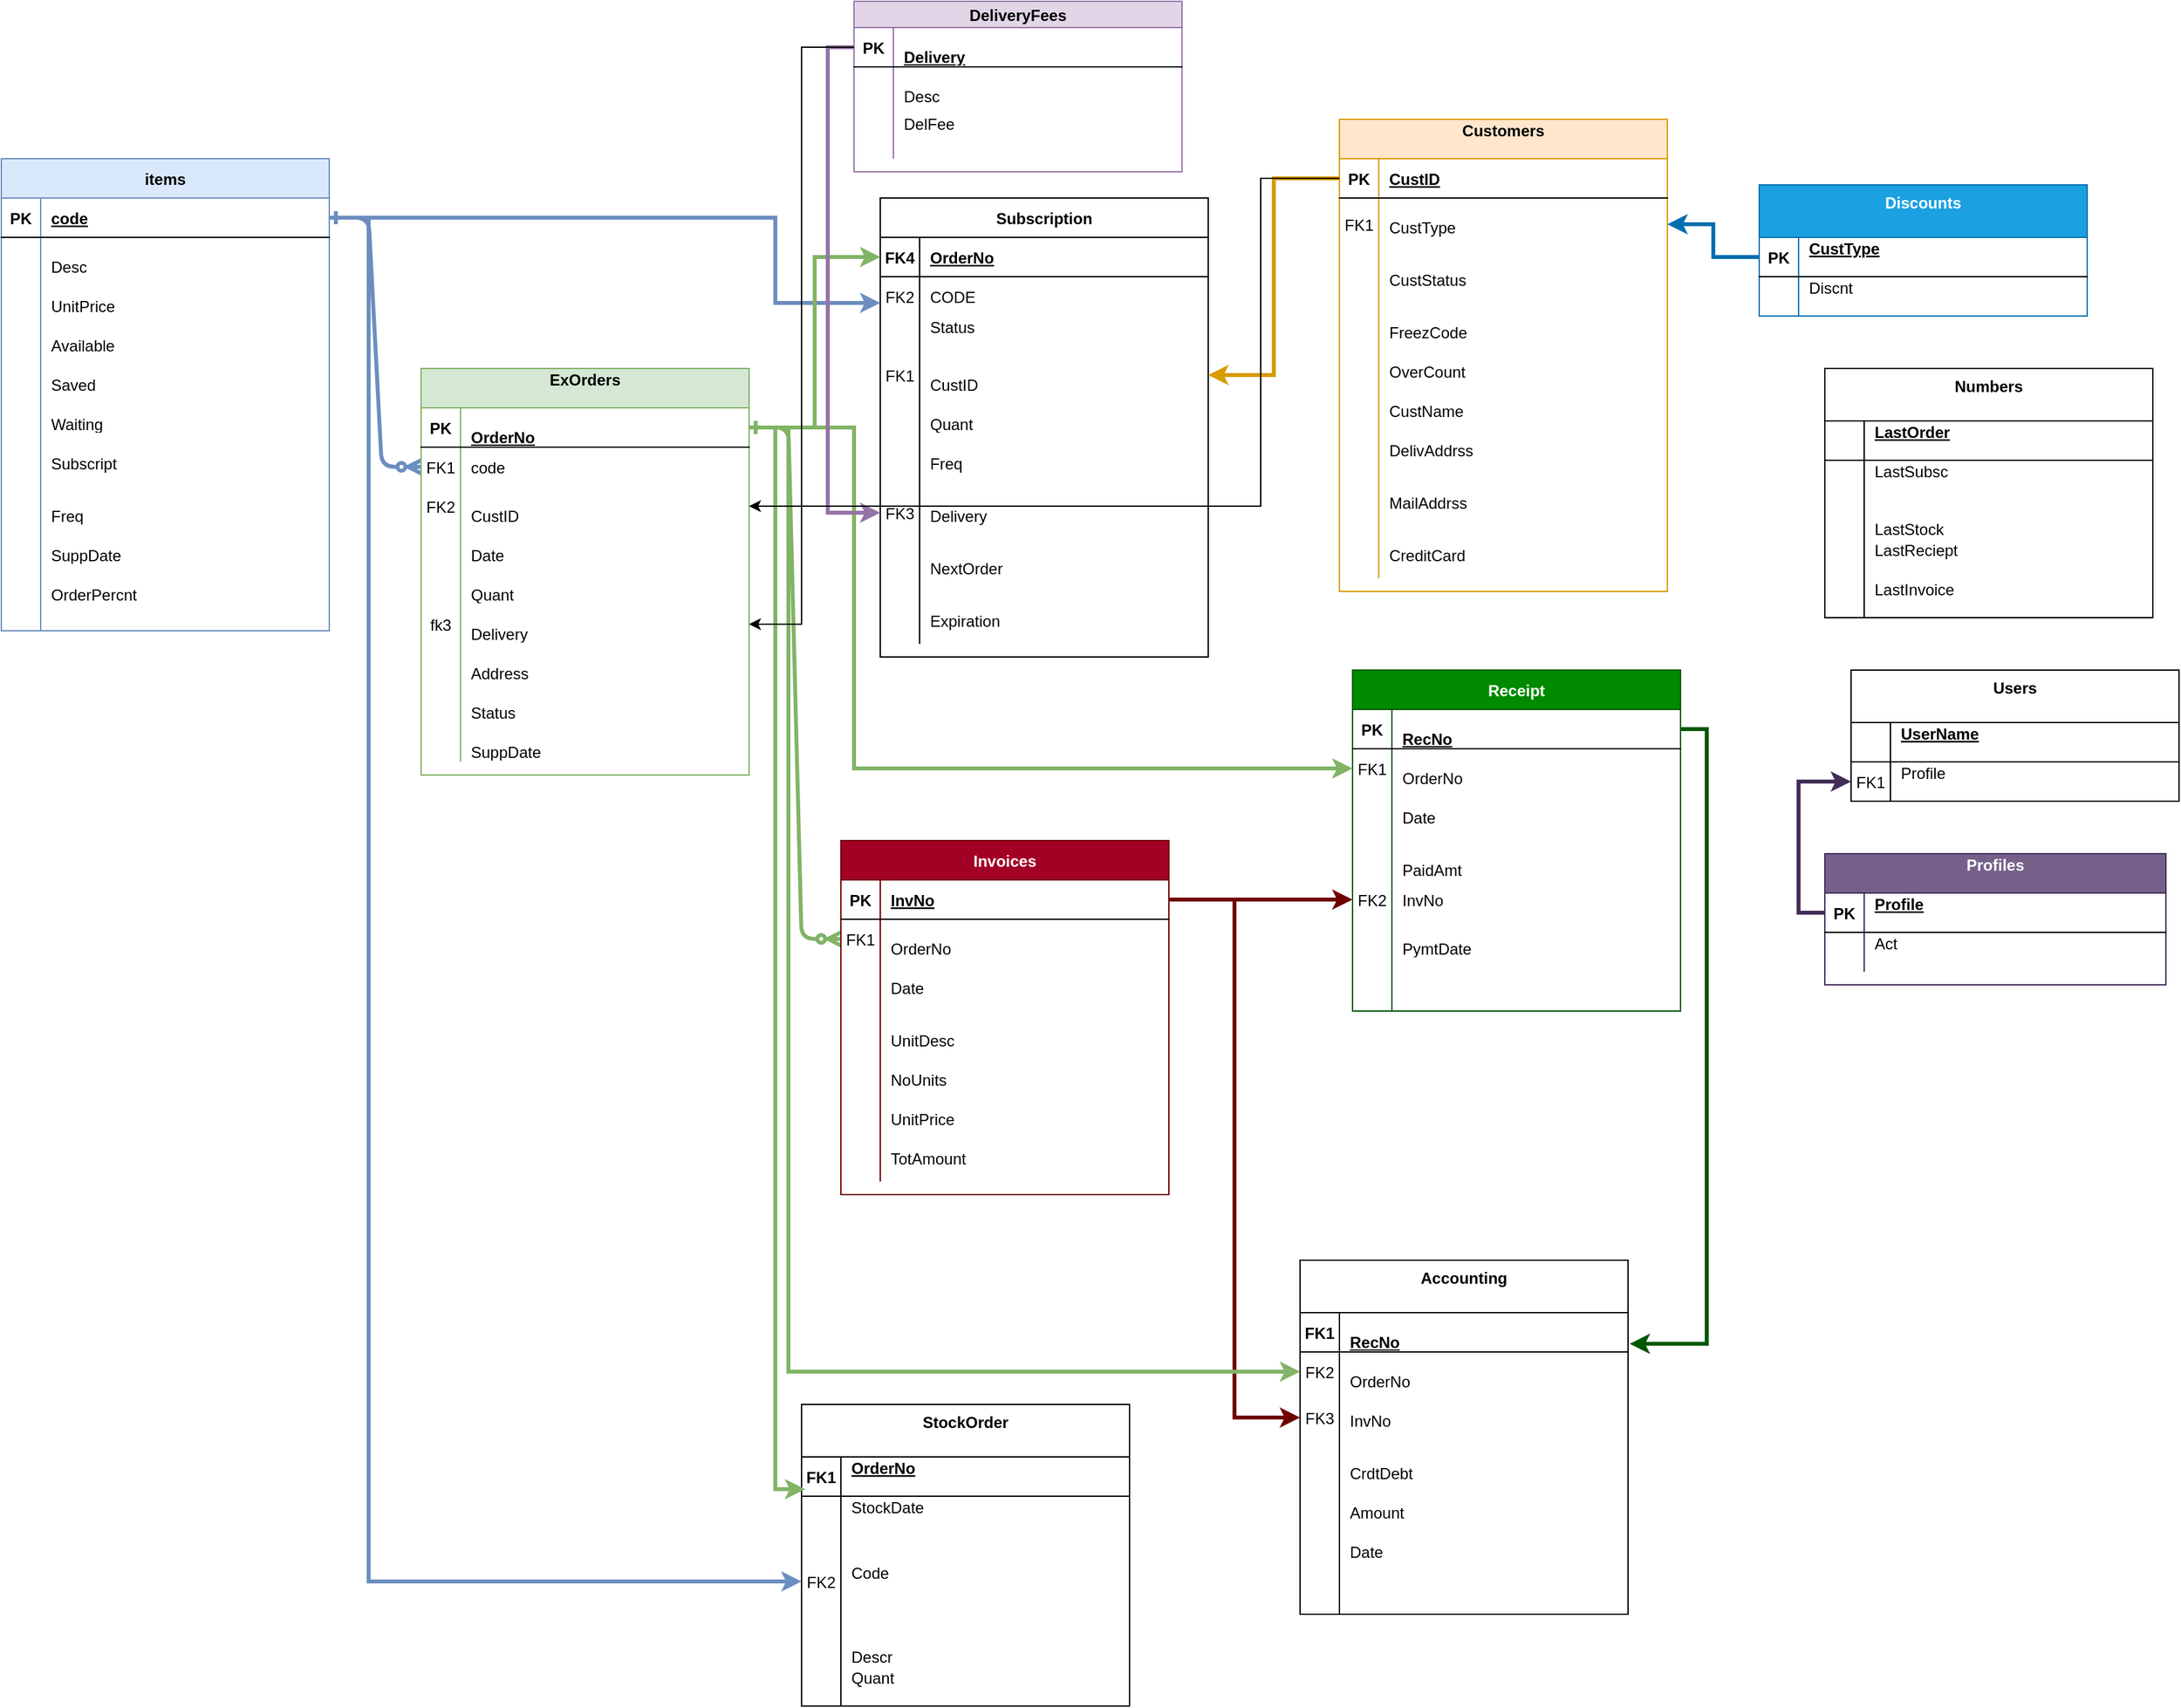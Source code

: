 <mxfile version="24.7.7">
  <diagram id="R2lEEEUBdFMjLlhIrx00" name="Page-1">
    <mxGraphModel dx="1502" dy="591" grid="1" gridSize="10" guides="1" tooltips="1" connect="1" arrows="1" fold="1" page="1" pageScale="1" pageWidth="850" pageHeight="1100" math="0" shadow="0" extFonts="Permanent Marker^https://fonts.googleapis.com/css?family=Permanent+Marker">
      <root>
        <mxCell id="0" />
        <mxCell id="1" parent="0" />
        <mxCell id="C-vyLk0tnHw3VtMMgP7b-1" value="" style="edgeStyle=entityRelationEdgeStyle;endArrow=ERzeroToMany;startArrow=ERone;endFill=1;startFill=0;entryX=0;entryY=0.5;entryDx=0;entryDy=0;strokeWidth=3;fillColor=#dae8fc;strokeColor=#6c8ebf;" parent="1" source="C-vyLk0tnHw3VtMMgP7b-24" target="C-vyLk0tnHw3VtMMgP7b-6" edge="1">
          <mxGeometry width="100" height="100" relative="1" as="geometry">
            <mxPoint x="340" y="720" as="sourcePoint" />
            <mxPoint x="440" y="620" as="targetPoint" />
          </mxGeometry>
        </mxCell>
        <mxCell id="C-vyLk0tnHw3VtMMgP7b-12" value="" style="edgeStyle=entityRelationEdgeStyle;endArrow=ERzeroToMany;startArrow=ERone;endFill=1;startFill=0;fillColor=#d5e8d4;strokeColor=#82b366;strokeWidth=3;" parent="1" source="C-vyLk0tnHw3VtMMgP7b-3" target="C-vyLk0tnHw3VtMMgP7b-17" edge="1">
          <mxGeometry width="100" height="100" relative="1" as="geometry">
            <mxPoint x="400" y="180" as="sourcePoint" />
            <mxPoint x="460" y="205" as="targetPoint" />
          </mxGeometry>
        </mxCell>
        <mxCell id="C-vyLk0tnHw3VtMMgP7b-2" value="&#xa;ExOrders&#xa;&#xa;" style="shape=table;startSize=30;container=1;collapsible=1;childLayout=tableLayout;fixedRows=1;rowLines=0;fontStyle=1;align=center;resizeLast=1;fillColor=#d5e8d4;strokeColor=#82b366;" parent="1" vertex="1">
          <mxGeometry x="440" y="290" width="250" height="310" as="geometry" />
        </mxCell>
        <mxCell id="C-vyLk0tnHw3VtMMgP7b-3" value="" style="shape=partialRectangle;collapsible=0;dropTarget=0;pointerEvents=0;fillColor=none;points=[[0,0.5],[1,0.5]];portConstraint=eastwest;top=0;left=0;right=0;bottom=1;" parent="C-vyLk0tnHw3VtMMgP7b-2" vertex="1">
          <mxGeometry y="30" width="250" height="30" as="geometry" />
        </mxCell>
        <mxCell id="C-vyLk0tnHw3VtMMgP7b-4" value="PK" style="shape=partialRectangle;overflow=hidden;connectable=0;fillColor=none;top=0;left=0;bottom=0;right=0;fontStyle=1;" parent="C-vyLk0tnHw3VtMMgP7b-3" vertex="1">
          <mxGeometry width="30" height="30" as="geometry">
            <mxRectangle width="30" height="30" as="alternateBounds" />
          </mxGeometry>
        </mxCell>
        <mxCell id="C-vyLk0tnHw3VtMMgP7b-5" value="&#xa;OrderNo&#xa;&#xa;" style="shape=partialRectangle;overflow=hidden;connectable=0;fillColor=none;top=0;left=0;bottom=0;right=0;align=left;spacingLeft=6;fontStyle=5;" parent="C-vyLk0tnHw3VtMMgP7b-3" vertex="1">
          <mxGeometry x="30" width="220" height="30" as="geometry">
            <mxRectangle width="220" height="30" as="alternateBounds" />
          </mxGeometry>
        </mxCell>
        <mxCell id="C-vyLk0tnHw3VtMMgP7b-6" value="" style="shape=partialRectangle;collapsible=0;dropTarget=0;pointerEvents=0;fillColor=none;points=[[0,0.5],[1,0.5]];portConstraint=eastwest;top=0;left=0;right=0;bottom=0;" parent="C-vyLk0tnHw3VtMMgP7b-2" vertex="1">
          <mxGeometry y="60" width="250" height="30" as="geometry" />
        </mxCell>
        <mxCell id="C-vyLk0tnHw3VtMMgP7b-7" value="FK1" style="shape=partialRectangle;overflow=hidden;connectable=0;fillColor=none;top=0;left=0;bottom=0;right=0;" parent="C-vyLk0tnHw3VtMMgP7b-6" vertex="1">
          <mxGeometry width="30" height="30" as="geometry">
            <mxRectangle width="30" height="30" as="alternateBounds" />
          </mxGeometry>
        </mxCell>
        <mxCell id="C-vyLk0tnHw3VtMMgP7b-8" value="code" style="shape=partialRectangle;overflow=hidden;connectable=0;fillColor=none;top=0;left=0;bottom=0;right=0;align=left;spacingLeft=6;" parent="C-vyLk0tnHw3VtMMgP7b-6" vertex="1">
          <mxGeometry x="30" width="220" height="30" as="geometry">
            <mxRectangle width="220" height="30" as="alternateBounds" />
          </mxGeometry>
        </mxCell>
        <mxCell id="C-vyLk0tnHw3VtMMgP7b-9" value="" style="shape=partialRectangle;collapsible=0;dropTarget=0;pointerEvents=0;fillColor=none;points=[[0,0.5],[1,0.5]];portConstraint=eastwest;top=0;left=0;right=0;bottom=0;" parent="C-vyLk0tnHw3VtMMgP7b-2" vertex="1">
          <mxGeometry y="90" width="250" height="30" as="geometry" />
        </mxCell>
        <mxCell id="C-vyLk0tnHw3VtMMgP7b-10" value="FK2" style="shape=partialRectangle;overflow=hidden;connectable=0;fillColor=none;top=0;left=0;bottom=0;right=0;" parent="C-vyLk0tnHw3VtMMgP7b-9" vertex="1">
          <mxGeometry width="30" height="30" as="geometry">
            <mxRectangle width="30" height="30" as="alternateBounds" />
          </mxGeometry>
        </mxCell>
        <mxCell id="C-vyLk0tnHw3VtMMgP7b-11" value="&#xa;CustID&#xa;&#xa;" style="shape=partialRectangle;overflow=hidden;connectable=0;fillColor=none;top=0;left=0;bottom=0;right=0;align=left;spacingLeft=6;" parent="C-vyLk0tnHw3VtMMgP7b-9" vertex="1">
          <mxGeometry x="30" width="220" height="30" as="geometry">
            <mxRectangle width="220" height="30" as="alternateBounds" />
          </mxGeometry>
        </mxCell>
        <mxCell id="1MinbMpo0R4SaC1Rq5Uy-28" value="" style="shape=partialRectangle;collapsible=0;dropTarget=0;pointerEvents=0;fillColor=none;points=[[0,0.5],[1,0.5]];portConstraint=eastwest;top=0;left=0;right=0;bottom=0;" parent="C-vyLk0tnHw3VtMMgP7b-2" vertex="1">
          <mxGeometry y="120" width="250" height="30" as="geometry" />
        </mxCell>
        <mxCell id="1MinbMpo0R4SaC1Rq5Uy-29" value="" style="shape=partialRectangle;overflow=hidden;connectable=0;fillColor=none;top=0;left=0;bottom=0;right=0;" parent="1MinbMpo0R4SaC1Rq5Uy-28" vertex="1">
          <mxGeometry width="30" height="30" as="geometry">
            <mxRectangle width="30" height="30" as="alternateBounds" />
          </mxGeometry>
        </mxCell>
        <mxCell id="1MinbMpo0R4SaC1Rq5Uy-30" value="&#xa;Date&#xa;&#xa;" style="shape=partialRectangle;overflow=hidden;connectable=0;fillColor=none;top=0;left=0;bottom=0;right=0;align=left;spacingLeft=6;" parent="1MinbMpo0R4SaC1Rq5Uy-28" vertex="1">
          <mxGeometry x="30" width="220" height="30" as="geometry">
            <mxRectangle width="220" height="30" as="alternateBounds" />
          </mxGeometry>
        </mxCell>
        <mxCell id="1MinbMpo0R4SaC1Rq5Uy-31" value="" style="shape=partialRectangle;collapsible=0;dropTarget=0;pointerEvents=0;fillColor=none;points=[[0,0.5],[1,0.5]];portConstraint=eastwest;top=0;left=0;right=0;bottom=0;" parent="C-vyLk0tnHw3VtMMgP7b-2" vertex="1">
          <mxGeometry y="150" width="250" height="30" as="geometry" />
        </mxCell>
        <mxCell id="1MinbMpo0R4SaC1Rq5Uy-32" value="" style="shape=partialRectangle;overflow=hidden;connectable=0;fillColor=none;top=0;left=0;bottom=0;right=0;" parent="1MinbMpo0R4SaC1Rq5Uy-31" vertex="1">
          <mxGeometry width="30" height="30" as="geometry">
            <mxRectangle width="30" height="30" as="alternateBounds" />
          </mxGeometry>
        </mxCell>
        <mxCell id="1MinbMpo0R4SaC1Rq5Uy-33" value="&#xa;Quant&#xa;&#xa;" style="shape=partialRectangle;overflow=hidden;connectable=0;fillColor=none;top=0;left=0;bottom=0;right=0;align=left;spacingLeft=6;" parent="1MinbMpo0R4SaC1Rq5Uy-31" vertex="1">
          <mxGeometry x="30" width="220" height="30" as="geometry">
            <mxRectangle width="220" height="30" as="alternateBounds" />
          </mxGeometry>
        </mxCell>
        <mxCell id="1MinbMpo0R4SaC1Rq5Uy-34" value="" style="shape=partialRectangle;collapsible=0;dropTarget=0;pointerEvents=0;fillColor=none;points=[[0,0.5],[1,0.5]];portConstraint=eastwest;top=0;left=0;right=0;bottom=0;" parent="C-vyLk0tnHw3VtMMgP7b-2" vertex="1">
          <mxGeometry y="180" width="250" height="30" as="geometry" />
        </mxCell>
        <mxCell id="1MinbMpo0R4SaC1Rq5Uy-35" value="fk3" style="shape=partialRectangle;overflow=hidden;connectable=0;fillColor=none;top=0;left=0;bottom=0;right=0;" parent="1MinbMpo0R4SaC1Rq5Uy-34" vertex="1">
          <mxGeometry width="30" height="30" as="geometry">
            <mxRectangle width="30" height="30" as="alternateBounds" />
          </mxGeometry>
        </mxCell>
        <mxCell id="1MinbMpo0R4SaC1Rq5Uy-36" value="&#xa;Delivery&#xa;&#xa;" style="shape=partialRectangle;overflow=hidden;connectable=0;fillColor=none;top=0;left=0;bottom=0;right=0;align=left;spacingLeft=6;" parent="1MinbMpo0R4SaC1Rq5Uy-34" vertex="1">
          <mxGeometry x="30" width="220" height="30" as="geometry">
            <mxRectangle width="220" height="30" as="alternateBounds" />
          </mxGeometry>
        </mxCell>
        <mxCell id="1MinbMpo0R4SaC1Rq5Uy-37" value="" style="shape=partialRectangle;collapsible=0;dropTarget=0;pointerEvents=0;fillColor=none;points=[[0,0.5],[1,0.5]];portConstraint=eastwest;top=0;left=0;right=0;bottom=0;" parent="C-vyLk0tnHw3VtMMgP7b-2" vertex="1">
          <mxGeometry y="210" width="250" height="30" as="geometry" />
        </mxCell>
        <mxCell id="1MinbMpo0R4SaC1Rq5Uy-38" value="" style="shape=partialRectangle;overflow=hidden;connectable=0;fillColor=none;top=0;left=0;bottom=0;right=0;" parent="1MinbMpo0R4SaC1Rq5Uy-37" vertex="1">
          <mxGeometry width="30" height="30" as="geometry">
            <mxRectangle width="30" height="30" as="alternateBounds" />
          </mxGeometry>
        </mxCell>
        <mxCell id="1MinbMpo0R4SaC1Rq5Uy-39" value="&#xa;Address&#xa;&#xa;" style="shape=partialRectangle;overflow=hidden;connectable=0;fillColor=none;top=0;left=0;bottom=0;right=0;align=left;spacingLeft=6;" parent="1MinbMpo0R4SaC1Rq5Uy-37" vertex="1">
          <mxGeometry x="30" width="220" height="30" as="geometry">
            <mxRectangle width="220" height="30" as="alternateBounds" />
          </mxGeometry>
        </mxCell>
        <mxCell id="1MinbMpo0R4SaC1Rq5Uy-40" value="" style="shape=partialRectangle;collapsible=0;dropTarget=0;pointerEvents=0;fillColor=none;points=[[0,0.5],[1,0.5]];portConstraint=eastwest;top=0;left=0;right=0;bottom=0;" parent="C-vyLk0tnHw3VtMMgP7b-2" vertex="1">
          <mxGeometry y="240" width="250" height="30" as="geometry" />
        </mxCell>
        <mxCell id="1MinbMpo0R4SaC1Rq5Uy-41" value="" style="shape=partialRectangle;overflow=hidden;connectable=0;fillColor=none;top=0;left=0;bottom=0;right=0;" parent="1MinbMpo0R4SaC1Rq5Uy-40" vertex="1">
          <mxGeometry width="30" height="30" as="geometry">
            <mxRectangle width="30" height="30" as="alternateBounds" />
          </mxGeometry>
        </mxCell>
        <mxCell id="1MinbMpo0R4SaC1Rq5Uy-42" value="&#xa;Status&#xa;&#xa;" style="shape=partialRectangle;overflow=hidden;connectable=0;fillColor=none;top=0;left=0;bottom=0;right=0;align=left;spacingLeft=6;" parent="1MinbMpo0R4SaC1Rq5Uy-40" vertex="1">
          <mxGeometry x="30" width="220" height="30" as="geometry">
            <mxRectangle width="220" height="30" as="alternateBounds" />
          </mxGeometry>
        </mxCell>
        <mxCell id="1MinbMpo0R4SaC1Rq5Uy-43" value="" style="shape=partialRectangle;collapsible=0;dropTarget=0;pointerEvents=0;fillColor=none;points=[[0,0.5],[1,0.5]];portConstraint=eastwest;top=0;left=0;right=0;bottom=0;" parent="C-vyLk0tnHw3VtMMgP7b-2" vertex="1">
          <mxGeometry y="270" width="250" height="30" as="geometry" />
        </mxCell>
        <mxCell id="1MinbMpo0R4SaC1Rq5Uy-44" value="" style="shape=partialRectangle;overflow=hidden;connectable=0;fillColor=none;top=0;left=0;bottom=0;right=0;" parent="1MinbMpo0R4SaC1Rq5Uy-43" vertex="1">
          <mxGeometry width="30" height="30" as="geometry">
            <mxRectangle width="30" height="30" as="alternateBounds" />
          </mxGeometry>
        </mxCell>
        <mxCell id="1MinbMpo0R4SaC1Rq5Uy-45" value="&#xa;SuppDate&#xa;&#xa;" style="shape=partialRectangle;overflow=hidden;connectable=0;fillColor=none;top=0;left=0;bottom=0;right=0;align=left;spacingLeft=6;" parent="1MinbMpo0R4SaC1Rq5Uy-43" vertex="1">
          <mxGeometry x="30" width="220" height="30" as="geometry">
            <mxRectangle width="220" height="30" as="alternateBounds" />
          </mxGeometry>
        </mxCell>
        <mxCell id="C-vyLk0tnHw3VtMMgP7b-13" value="Invoices" style="shape=table;startSize=30;container=1;collapsible=1;childLayout=tableLayout;fixedRows=1;rowLines=0;fontStyle=1;align=center;resizeLast=1;fillColor=#a20025;fontColor=#ffffff;strokeColor=#6F0000;" parent="1" vertex="1">
          <mxGeometry x="760" y="650" width="250" height="270" as="geometry" />
        </mxCell>
        <mxCell id="C-vyLk0tnHw3VtMMgP7b-14" value="" style="shape=partialRectangle;collapsible=0;dropTarget=0;pointerEvents=0;fillColor=none;points=[[0,0.5],[1,0.5]];portConstraint=eastwest;top=0;left=0;right=0;bottom=1;" parent="C-vyLk0tnHw3VtMMgP7b-13" vertex="1">
          <mxGeometry y="30" width="250" height="30" as="geometry" />
        </mxCell>
        <mxCell id="C-vyLk0tnHw3VtMMgP7b-15" value="PK" style="shape=partialRectangle;overflow=hidden;connectable=0;fillColor=none;top=0;left=0;bottom=0;right=0;fontStyle=1;" parent="C-vyLk0tnHw3VtMMgP7b-14" vertex="1">
          <mxGeometry width="30" height="30" as="geometry">
            <mxRectangle width="30" height="30" as="alternateBounds" />
          </mxGeometry>
        </mxCell>
        <mxCell id="C-vyLk0tnHw3VtMMgP7b-16" value="InvNo " style="shape=partialRectangle;overflow=hidden;connectable=0;fillColor=none;top=0;left=0;bottom=0;right=0;align=left;spacingLeft=6;fontStyle=5;" parent="C-vyLk0tnHw3VtMMgP7b-14" vertex="1">
          <mxGeometry x="30" width="220" height="30" as="geometry">
            <mxRectangle width="220" height="30" as="alternateBounds" />
          </mxGeometry>
        </mxCell>
        <mxCell id="C-vyLk0tnHw3VtMMgP7b-17" value="" style="shape=partialRectangle;collapsible=0;dropTarget=0;pointerEvents=0;fillColor=none;points=[[0,0.5],[1,0.5]];portConstraint=eastwest;top=0;left=0;right=0;bottom=0;" parent="C-vyLk0tnHw3VtMMgP7b-13" vertex="1">
          <mxGeometry y="60" width="250" height="30" as="geometry" />
        </mxCell>
        <mxCell id="C-vyLk0tnHw3VtMMgP7b-18" value="FK1" style="shape=partialRectangle;overflow=hidden;connectable=0;fillColor=none;top=0;left=0;bottom=0;right=0;" parent="C-vyLk0tnHw3VtMMgP7b-17" vertex="1">
          <mxGeometry width="30" height="30" as="geometry">
            <mxRectangle width="30" height="30" as="alternateBounds" />
          </mxGeometry>
        </mxCell>
        <mxCell id="C-vyLk0tnHw3VtMMgP7b-19" value="&#xa;OrderNo&#xa;&#xa;" style="shape=partialRectangle;overflow=hidden;connectable=0;fillColor=none;top=0;left=0;bottom=0;right=0;align=left;spacingLeft=6;" parent="C-vyLk0tnHw3VtMMgP7b-17" vertex="1">
          <mxGeometry x="30" width="220" height="30" as="geometry">
            <mxRectangle width="220" height="30" as="alternateBounds" />
          </mxGeometry>
        </mxCell>
        <mxCell id="C-vyLk0tnHw3VtMMgP7b-20" value="" style="shape=partialRectangle;collapsible=0;dropTarget=0;pointerEvents=0;fillColor=none;points=[[0,0.5],[1,0.5]];portConstraint=eastwest;top=0;left=0;right=0;bottom=0;" parent="C-vyLk0tnHw3VtMMgP7b-13" vertex="1">
          <mxGeometry y="90" width="250" height="40" as="geometry" />
        </mxCell>
        <mxCell id="C-vyLk0tnHw3VtMMgP7b-21" value="" style="shape=partialRectangle;overflow=hidden;connectable=0;fillColor=none;top=0;left=0;bottom=0;right=0;" parent="C-vyLk0tnHw3VtMMgP7b-20" vertex="1">
          <mxGeometry width="30" height="40" as="geometry">
            <mxRectangle width="30" height="40" as="alternateBounds" />
          </mxGeometry>
        </mxCell>
        <mxCell id="C-vyLk0tnHw3VtMMgP7b-22" value="&#xa;Date&#xa;&#xa;" style="shape=partialRectangle;overflow=hidden;connectable=0;fillColor=none;top=0;left=0;bottom=0;right=0;align=left;spacingLeft=6;" parent="C-vyLk0tnHw3VtMMgP7b-20" vertex="1">
          <mxGeometry x="30" width="220" height="40" as="geometry">
            <mxRectangle width="220" height="40" as="alternateBounds" />
          </mxGeometry>
        </mxCell>
        <mxCell id="1MinbMpo0R4SaC1Rq5Uy-46" value="" style="shape=partialRectangle;collapsible=0;dropTarget=0;pointerEvents=0;fillColor=none;points=[[0,0.5],[1,0.5]];portConstraint=eastwest;top=0;left=0;right=0;bottom=0;" parent="C-vyLk0tnHw3VtMMgP7b-13" vertex="1">
          <mxGeometry y="130" width="250" height="30" as="geometry" />
        </mxCell>
        <mxCell id="1MinbMpo0R4SaC1Rq5Uy-47" value="" style="shape=partialRectangle;overflow=hidden;connectable=0;fillColor=none;top=0;left=0;bottom=0;right=0;" parent="1MinbMpo0R4SaC1Rq5Uy-46" vertex="1">
          <mxGeometry width="30" height="30" as="geometry">
            <mxRectangle width="30" height="30" as="alternateBounds" />
          </mxGeometry>
        </mxCell>
        <mxCell id="1MinbMpo0R4SaC1Rq5Uy-48" value="&#xa;UnitDesc&#xa;&#xa;" style="shape=partialRectangle;overflow=hidden;connectable=0;fillColor=none;top=0;left=0;bottom=0;right=0;align=left;spacingLeft=6;" parent="1MinbMpo0R4SaC1Rq5Uy-46" vertex="1">
          <mxGeometry x="30" width="220" height="30" as="geometry">
            <mxRectangle width="220" height="30" as="alternateBounds" />
          </mxGeometry>
        </mxCell>
        <mxCell id="1MinbMpo0R4SaC1Rq5Uy-49" value="" style="shape=partialRectangle;collapsible=0;dropTarget=0;pointerEvents=0;fillColor=none;points=[[0,0.5],[1,0.5]];portConstraint=eastwest;top=0;left=0;right=0;bottom=0;" parent="C-vyLk0tnHw3VtMMgP7b-13" vertex="1">
          <mxGeometry y="160" width="250" height="30" as="geometry" />
        </mxCell>
        <mxCell id="1MinbMpo0R4SaC1Rq5Uy-50" value="" style="shape=partialRectangle;overflow=hidden;connectable=0;fillColor=none;top=0;left=0;bottom=0;right=0;" parent="1MinbMpo0R4SaC1Rq5Uy-49" vertex="1">
          <mxGeometry width="30" height="30" as="geometry">
            <mxRectangle width="30" height="30" as="alternateBounds" />
          </mxGeometry>
        </mxCell>
        <mxCell id="1MinbMpo0R4SaC1Rq5Uy-51" value="&#xa;NoUnits&#xa;&#xa;" style="shape=partialRectangle;overflow=hidden;connectable=0;fillColor=none;top=0;left=0;bottom=0;right=0;align=left;spacingLeft=6;" parent="1MinbMpo0R4SaC1Rq5Uy-49" vertex="1">
          <mxGeometry x="30" width="220" height="30" as="geometry">
            <mxRectangle width="220" height="30" as="alternateBounds" />
          </mxGeometry>
        </mxCell>
        <mxCell id="1MinbMpo0R4SaC1Rq5Uy-52" value="" style="shape=partialRectangle;collapsible=0;dropTarget=0;pointerEvents=0;fillColor=none;points=[[0,0.5],[1,0.5]];portConstraint=eastwest;top=0;left=0;right=0;bottom=0;" parent="C-vyLk0tnHw3VtMMgP7b-13" vertex="1">
          <mxGeometry y="190" width="250" height="30" as="geometry" />
        </mxCell>
        <mxCell id="1MinbMpo0R4SaC1Rq5Uy-53" value="" style="shape=partialRectangle;overflow=hidden;connectable=0;fillColor=none;top=0;left=0;bottom=0;right=0;" parent="1MinbMpo0R4SaC1Rq5Uy-52" vertex="1">
          <mxGeometry width="30" height="30" as="geometry">
            <mxRectangle width="30" height="30" as="alternateBounds" />
          </mxGeometry>
        </mxCell>
        <mxCell id="1MinbMpo0R4SaC1Rq5Uy-54" value="&#xa;UnitPrice&#xa;&#xa;" style="shape=partialRectangle;overflow=hidden;connectable=0;fillColor=none;top=0;left=0;bottom=0;right=0;align=left;spacingLeft=6;" parent="1MinbMpo0R4SaC1Rq5Uy-52" vertex="1">
          <mxGeometry x="30" width="220" height="30" as="geometry">
            <mxRectangle width="220" height="30" as="alternateBounds" />
          </mxGeometry>
        </mxCell>
        <mxCell id="1MinbMpo0R4SaC1Rq5Uy-55" value="" style="shape=partialRectangle;collapsible=0;dropTarget=0;pointerEvents=0;fillColor=none;points=[[0,0.5],[1,0.5]];portConstraint=eastwest;top=0;left=0;right=0;bottom=0;" parent="C-vyLk0tnHw3VtMMgP7b-13" vertex="1">
          <mxGeometry y="220" width="250" height="40" as="geometry" />
        </mxCell>
        <mxCell id="1MinbMpo0R4SaC1Rq5Uy-56" value="" style="shape=partialRectangle;overflow=hidden;connectable=0;fillColor=none;top=0;left=0;bottom=0;right=0;" parent="1MinbMpo0R4SaC1Rq5Uy-55" vertex="1">
          <mxGeometry width="30" height="40" as="geometry">
            <mxRectangle width="30" height="40" as="alternateBounds" />
          </mxGeometry>
        </mxCell>
        <mxCell id="1MinbMpo0R4SaC1Rq5Uy-57" value="&#xa;TotAmount&#xa;&#xa;" style="shape=partialRectangle;overflow=hidden;connectable=0;fillColor=none;top=0;left=0;bottom=0;right=0;align=left;spacingLeft=6;" parent="1MinbMpo0R4SaC1Rq5Uy-55" vertex="1">
          <mxGeometry x="30" width="220" height="40" as="geometry">
            <mxRectangle width="220" height="40" as="alternateBounds" />
          </mxGeometry>
        </mxCell>
        <mxCell id="C-vyLk0tnHw3VtMMgP7b-23" value="items" style="shape=table;startSize=30;container=1;collapsible=1;childLayout=tableLayout;fixedRows=1;rowLines=0;fontStyle=1;align=center;resizeLast=1;fillColor=#dae8fc;strokeColor=#6c8ebf;" parent="1" vertex="1">
          <mxGeometry x="120" y="130" width="250" height="360" as="geometry" />
        </mxCell>
        <mxCell id="C-vyLk0tnHw3VtMMgP7b-24" value="" style="shape=partialRectangle;collapsible=0;dropTarget=0;pointerEvents=0;fillColor=none;points=[[0,0.5],[1,0.5]];portConstraint=eastwest;top=0;left=0;right=0;bottom=1;" parent="C-vyLk0tnHw3VtMMgP7b-23" vertex="1">
          <mxGeometry y="30" width="250" height="30" as="geometry" />
        </mxCell>
        <mxCell id="C-vyLk0tnHw3VtMMgP7b-25" value="PK" style="shape=partialRectangle;overflow=hidden;connectable=0;fillColor=none;top=0;left=0;bottom=0;right=0;fontStyle=1;" parent="C-vyLk0tnHw3VtMMgP7b-24" vertex="1">
          <mxGeometry width="30" height="30" as="geometry">
            <mxRectangle width="30" height="30" as="alternateBounds" />
          </mxGeometry>
        </mxCell>
        <mxCell id="C-vyLk0tnHw3VtMMgP7b-26" value="code" style="shape=partialRectangle;overflow=hidden;connectable=0;fillColor=none;top=0;left=0;bottom=0;right=0;align=left;spacingLeft=6;fontStyle=5;" parent="C-vyLk0tnHw3VtMMgP7b-24" vertex="1">
          <mxGeometry x="30" width="220" height="30" as="geometry">
            <mxRectangle width="220" height="30" as="alternateBounds" />
          </mxGeometry>
        </mxCell>
        <mxCell id="C-vyLk0tnHw3VtMMgP7b-27" value="" style="shape=partialRectangle;collapsible=0;dropTarget=0;pointerEvents=0;fillColor=none;points=[[0,0.5],[1,0.5]];portConstraint=eastwest;top=0;left=0;right=0;bottom=0;" parent="C-vyLk0tnHw3VtMMgP7b-23" vertex="1">
          <mxGeometry y="60" width="250" height="30" as="geometry" />
        </mxCell>
        <mxCell id="C-vyLk0tnHw3VtMMgP7b-28" value="" style="shape=partialRectangle;overflow=hidden;connectable=0;fillColor=none;top=0;left=0;bottom=0;right=0;" parent="C-vyLk0tnHw3VtMMgP7b-27" vertex="1">
          <mxGeometry width="30" height="30" as="geometry">
            <mxRectangle width="30" height="30" as="alternateBounds" />
          </mxGeometry>
        </mxCell>
        <mxCell id="C-vyLk0tnHw3VtMMgP7b-29" value="&#xa;Desc&#xa;&#xa;" style="shape=partialRectangle;overflow=hidden;connectable=0;fillColor=none;top=0;left=0;bottom=0;right=0;align=left;spacingLeft=6;" parent="C-vyLk0tnHw3VtMMgP7b-27" vertex="1">
          <mxGeometry x="30" width="220" height="30" as="geometry">
            <mxRectangle width="220" height="30" as="alternateBounds" />
          </mxGeometry>
        </mxCell>
        <mxCell id="1MinbMpo0R4SaC1Rq5Uy-1" value="" style="shape=partialRectangle;collapsible=0;dropTarget=0;pointerEvents=0;fillColor=none;points=[[0,0.5],[1,0.5]];portConstraint=eastwest;top=0;left=0;right=0;bottom=0;" parent="C-vyLk0tnHw3VtMMgP7b-23" vertex="1">
          <mxGeometry y="90" width="250" height="30" as="geometry" />
        </mxCell>
        <mxCell id="1MinbMpo0R4SaC1Rq5Uy-2" value="" style="shape=partialRectangle;overflow=hidden;connectable=0;fillColor=none;top=0;left=0;bottom=0;right=0;" parent="1MinbMpo0R4SaC1Rq5Uy-1" vertex="1">
          <mxGeometry width="30" height="30" as="geometry">
            <mxRectangle width="30" height="30" as="alternateBounds" />
          </mxGeometry>
        </mxCell>
        <mxCell id="1MinbMpo0R4SaC1Rq5Uy-3" value="&#xa;UnitPrice&#xa;&#xa;" style="shape=partialRectangle;overflow=hidden;connectable=0;fillColor=none;top=0;left=0;bottom=0;right=0;align=left;spacingLeft=6;" parent="1MinbMpo0R4SaC1Rq5Uy-1" vertex="1">
          <mxGeometry x="30" width="220" height="30" as="geometry">
            <mxRectangle width="220" height="30" as="alternateBounds" />
          </mxGeometry>
        </mxCell>
        <mxCell id="1MinbMpo0R4SaC1Rq5Uy-4" value="" style="shape=partialRectangle;collapsible=0;dropTarget=0;pointerEvents=0;fillColor=none;points=[[0,0.5],[1,0.5]];portConstraint=eastwest;top=0;left=0;right=0;bottom=0;" parent="C-vyLk0tnHw3VtMMgP7b-23" vertex="1">
          <mxGeometry y="120" width="250" height="30" as="geometry" />
        </mxCell>
        <mxCell id="1MinbMpo0R4SaC1Rq5Uy-5" value="" style="shape=partialRectangle;overflow=hidden;connectable=0;fillColor=none;top=0;left=0;bottom=0;right=0;" parent="1MinbMpo0R4SaC1Rq5Uy-4" vertex="1">
          <mxGeometry width="30" height="30" as="geometry">
            <mxRectangle width="30" height="30" as="alternateBounds" />
          </mxGeometry>
        </mxCell>
        <mxCell id="1MinbMpo0R4SaC1Rq5Uy-6" value="&#xa;Available&#xa;&#xa;" style="shape=partialRectangle;overflow=hidden;connectable=0;fillColor=none;top=0;left=0;bottom=0;right=0;align=left;spacingLeft=6;" parent="1MinbMpo0R4SaC1Rq5Uy-4" vertex="1">
          <mxGeometry x="30" width="220" height="30" as="geometry">
            <mxRectangle width="220" height="30" as="alternateBounds" />
          </mxGeometry>
        </mxCell>
        <mxCell id="1MinbMpo0R4SaC1Rq5Uy-7" value="" style="shape=partialRectangle;collapsible=0;dropTarget=0;pointerEvents=0;fillColor=none;points=[[0,0.5],[1,0.5]];portConstraint=eastwest;top=0;left=0;right=0;bottom=0;" parent="C-vyLk0tnHw3VtMMgP7b-23" vertex="1">
          <mxGeometry y="150" width="250" height="30" as="geometry" />
        </mxCell>
        <mxCell id="1MinbMpo0R4SaC1Rq5Uy-8" value="" style="shape=partialRectangle;overflow=hidden;connectable=0;fillColor=none;top=0;left=0;bottom=0;right=0;" parent="1MinbMpo0R4SaC1Rq5Uy-7" vertex="1">
          <mxGeometry width="30" height="30" as="geometry">
            <mxRectangle width="30" height="30" as="alternateBounds" />
          </mxGeometry>
        </mxCell>
        <mxCell id="1MinbMpo0R4SaC1Rq5Uy-9" value="&#xa;Saved&#xa;&#xa;" style="shape=partialRectangle;overflow=hidden;connectable=0;fillColor=none;top=0;left=0;bottom=0;right=0;align=left;spacingLeft=6;" parent="1MinbMpo0R4SaC1Rq5Uy-7" vertex="1">
          <mxGeometry x="30" width="220" height="30" as="geometry">
            <mxRectangle width="220" height="30" as="alternateBounds" />
          </mxGeometry>
        </mxCell>
        <mxCell id="1MinbMpo0R4SaC1Rq5Uy-10" value="" style="shape=partialRectangle;collapsible=0;dropTarget=0;pointerEvents=0;fillColor=none;points=[[0,0.5],[1,0.5]];portConstraint=eastwest;top=0;left=0;right=0;bottom=0;" parent="C-vyLk0tnHw3VtMMgP7b-23" vertex="1">
          <mxGeometry y="180" width="250" height="30" as="geometry" />
        </mxCell>
        <mxCell id="1MinbMpo0R4SaC1Rq5Uy-11" value="" style="shape=partialRectangle;overflow=hidden;connectable=0;fillColor=none;top=0;left=0;bottom=0;right=0;" parent="1MinbMpo0R4SaC1Rq5Uy-10" vertex="1">
          <mxGeometry width="30" height="30" as="geometry">
            <mxRectangle width="30" height="30" as="alternateBounds" />
          </mxGeometry>
        </mxCell>
        <mxCell id="1MinbMpo0R4SaC1Rq5Uy-12" value="&#xa;Waiting&#xa;&#xa;" style="shape=partialRectangle;overflow=hidden;connectable=0;fillColor=none;top=0;left=0;bottom=0;right=0;align=left;spacingLeft=6;" parent="1MinbMpo0R4SaC1Rq5Uy-10" vertex="1">
          <mxGeometry x="30" width="220" height="30" as="geometry">
            <mxRectangle width="220" height="30" as="alternateBounds" />
          </mxGeometry>
        </mxCell>
        <mxCell id="1MinbMpo0R4SaC1Rq5Uy-13" value="" style="shape=partialRectangle;collapsible=0;dropTarget=0;pointerEvents=0;fillColor=none;points=[[0,0.5],[1,0.5]];portConstraint=eastwest;top=0;left=0;right=0;bottom=0;" parent="C-vyLk0tnHw3VtMMgP7b-23" vertex="1">
          <mxGeometry y="210" width="250" height="40" as="geometry" />
        </mxCell>
        <mxCell id="1MinbMpo0R4SaC1Rq5Uy-14" value="" style="shape=partialRectangle;overflow=hidden;connectable=0;fillColor=none;top=0;left=0;bottom=0;right=0;" parent="1MinbMpo0R4SaC1Rq5Uy-13" vertex="1">
          <mxGeometry width="30" height="40" as="geometry">
            <mxRectangle width="30" height="40" as="alternateBounds" />
          </mxGeometry>
        </mxCell>
        <mxCell id="1MinbMpo0R4SaC1Rq5Uy-15" value="&#xa;Subscript&#xa;&#xa;" style="shape=partialRectangle;overflow=hidden;connectable=0;fillColor=none;top=0;left=0;bottom=0;right=0;align=left;spacingLeft=6;" parent="1MinbMpo0R4SaC1Rq5Uy-13" vertex="1">
          <mxGeometry x="30" width="220" height="40" as="geometry">
            <mxRectangle width="220" height="40" as="alternateBounds" />
          </mxGeometry>
        </mxCell>
        <mxCell id="1MinbMpo0R4SaC1Rq5Uy-16" value="" style="shape=partialRectangle;collapsible=0;dropTarget=0;pointerEvents=0;fillColor=none;points=[[0,0.5],[1,0.5]];portConstraint=eastwest;top=0;left=0;right=0;bottom=0;" parent="C-vyLk0tnHw3VtMMgP7b-23" vertex="1">
          <mxGeometry y="250" width="250" height="30" as="geometry" />
        </mxCell>
        <mxCell id="1MinbMpo0R4SaC1Rq5Uy-17" value="" style="shape=partialRectangle;overflow=hidden;connectable=0;fillColor=none;top=0;left=0;bottom=0;right=0;" parent="1MinbMpo0R4SaC1Rq5Uy-16" vertex="1">
          <mxGeometry width="30" height="30" as="geometry">
            <mxRectangle width="30" height="30" as="alternateBounds" />
          </mxGeometry>
        </mxCell>
        <mxCell id="1MinbMpo0R4SaC1Rq5Uy-18" value="&#xa;Freq&#xa;&#xa;" style="shape=partialRectangle;overflow=hidden;connectable=0;fillColor=none;top=0;left=0;bottom=0;right=0;align=left;spacingLeft=6;" parent="1MinbMpo0R4SaC1Rq5Uy-16" vertex="1">
          <mxGeometry x="30" width="220" height="30" as="geometry">
            <mxRectangle width="220" height="30" as="alternateBounds" />
          </mxGeometry>
        </mxCell>
        <mxCell id="1MinbMpo0R4SaC1Rq5Uy-19" value="" style="shape=partialRectangle;collapsible=0;dropTarget=0;pointerEvents=0;fillColor=none;points=[[0,0.5],[1,0.5]];portConstraint=eastwest;top=0;left=0;right=0;bottom=0;" parent="C-vyLk0tnHw3VtMMgP7b-23" vertex="1">
          <mxGeometry y="280" width="250" height="30" as="geometry" />
        </mxCell>
        <mxCell id="1MinbMpo0R4SaC1Rq5Uy-20" value="" style="shape=partialRectangle;overflow=hidden;connectable=0;fillColor=none;top=0;left=0;bottom=0;right=0;" parent="1MinbMpo0R4SaC1Rq5Uy-19" vertex="1">
          <mxGeometry width="30" height="30" as="geometry">
            <mxRectangle width="30" height="30" as="alternateBounds" />
          </mxGeometry>
        </mxCell>
        <mxCell id="1MinbMpo0R4SaC1Rq5Uy-21" value="&#xa;SuppDate&#xa;&#xa;" style="shape=partialRectangle;overflow=hidden;connectable=0;fillColor=none;top=0;left=0;bottom=0;right=0;align=left;spacingLeft=6;" parent="1MinbMpo0R4SaC1Rq5Uy-19" vertex="1">
          <mxGeometry x="30" width="220" height="30" as="geometry">
            <mxRectangle width="220" height="30" as="alternateBounds" />
          </mxGeometry>
        </mxCell>
        <mxCell id="1MinbMpo0R4SaC1Rq5Uy-22" value="" style="shape=partialRectangle;collapsible=0;dropTarget=0;pointerEvents=0;fillColor=none;points=[[0,0.5],[1,0.5]];portConstraint=eastwest;top=0;left=0;right=0;bottom=0;" parent="C-vyLk0tnHw3VtMMgP7b-23" vertex="1">
          <mxGeometry y="310" width="250" height="30" as="geometry" />
        </mxCell>
        <mxCell id="1MinbMpo0R4SaC1Rq5Uy-23" value="" style="shape=partialRectangle;overflow=hidden;connectable=0;fillColor=none;top=0;left=0;bottom=0;right=0;" parent="1MinbMpo0R4SaC1Rq5Uy-22" vertex="1">
          <mxGeometry width="30" height="30" as="geometry">
            <mxRectangle width="30" height="30" as="alternateBounds" />
          </mxGeometry>
        </mxCell>
        <mxCell id="1MinbMpo0R4SaC1Rq5Uy-24" value="&#xa;OrderPercnt&#xa;&#xa;" style="shape=partialRectangle;overflow=hidden;connectable=0;fillColor=none;top=0;left=0;bottom=0;right=0;align=left;spacingLeft=6;" parent="1MinbMpo0R4SaC1Rq5Uy-22" vertex="1">
          <mxGeometry x="30" width="220" height="30" as="geometry">
            <mxRectangle width="220" height="30" as="alternateBounds" />
          </mxGeometry>
        </mxCell>
        <mxCell id="1MinbMpo0R4SaC1Rq5Uy-25" value="" style="shape=partialRectangle;collapsible=0;dropTarget=0;pointerEvents=0;fillColor=none;points=[[0,0.5],[1,0.5]];portConstraint=eastwest;top=0;left=0;right=0;bottom=0;" parent="C-vyLk0tnHw3VtMMgP7b-23" vertex="1">
          <mxGeometry y="340" width="250" height="20" as="geometry" />
        </mxCell>
        <mxCell id="1MinbMpo0R4SaC1Rq5Uy-26" value="" style="shape=partialRectangle;overflow=hidden;connectable=0;fillColor=none;top=0;left=0;bottom=0;right=0;" parent="1MinbMpo0R4SaC1Rq5Uy-25" vertex="1">
          <mxGeometry width="30" height="20" as="geometry">
            <mxRectangle width="30" height="20" as="alternateBounds" />
          </mxGeometry>
        </mxCell>
        <mxCell id="1MinbMpo0R4SaC1Rq5Uy-27" value="" style="shape=partialRectangle;overflow=hidden;connectable=0;fillColor=none;top=0;left=0;bottom=0;right=0;align=left;spacingLeft=6;" parent="1MinbMpo0R4SaC1Rq5Uy-25" vertex="1">
          <mxGeometry x="30" width="220" height="20" as="geometry">
            <mxRectangle width="220" height="20" as="alternateBounds" />
          </mxGeometry>
        </mxCell>
        <mxCell id="1MinbMpo0R4SaC1Rq5Uy-58" value="Subscription" style="shape=table;startSize=30;container=1;collapsible=1;childLayout=tableLayout;fixedRows=1;rowLines=0;fontStyle=1;align=center;resizeLast=1;" parent="1" vertex="1">
          <mxGeometry x="790" y="160" width="250" height="350" as="geometry" />
        </mxCell>
        <mxCell id="1MinbMpo0R4SaC1Rq5Uy-59" value="" style="shape=partialRectangle;collapsible=0;dropTarget=0;pointerEvents=0;fillColor=none;points=[[0,0.5],[1,0.5]];portConstraint=eastwest;top=0;left=0;right=0;bottom=1;" parent="1MinbMpo0R4SaC1Rq5Uy-58" vertex="1">
          <mxGeometry y="30" width="250" height="30" as="geometry" />
        </mxCell>
        <mxCell id="1MinbMpo0R4SaC1Rq5Uy-60" value="FK4" style="shape=partialRectangle;overflow=hidden;connectable=0;fillColor=none;top=0;left=0;bottom=0;right=0;fontStyle=1;" parent="1MinbMpo0R4SaC1Rq5Uy-59" vertex="1">
          <mxGeometry width="30" height="30" as="geometry">
            <mxRectangle width="30" height="30" as="alternateBounds" />
          </mxGeometry>
        </mxCell>
        <mxCell id="1MinbMpo0R4SaC1Rq5Uy-61" value="OrderNo " style="shape=partialRectangle;overflow=hidden;connectable=0;fillColor=none;top=0;left=0;bottom=0;right=0;align=left;spacingLeft=6;fontStyle=5;" parent="1MinbMpo0R4SaC1Rq5Uy-59" vertex="1">
          <mxGeometry x="30" width="220" height="30" as="geometry">
            <mxRectangle width="220" height="30" as="alternateBounds" />
          </mxGeometry>
        </mxCell>
        <mxCell id="1MinbMpo0R4SaC1Rq5Uy-65" value="" style="shape=partialRectangle;collapsible=0;dropTarget=0;pointerEvents=0;fillColor=none;points=[[0,0.5],[1,0.5]];portConstraint=eastwest;top=0;left=0;right=0;bottom=0;" parent="1MinbMpo0R4SaC1Rq5Uy-58" vertex="1">
          <mxGeometry y="60" width="250" height="30" as="geometry" />
        </mxCell>
        <mxCell id="1MinbMpo0R4SaC1Rq5Uy-66" value="FK2" style="shape=partialRectangle;overflow=hidden;connectable=0;fillColor=none;top=0;left=0;bottom=0;right=0;" parent="1MinbMpo0R4SaC1Rq5Uy-65" vertex="1">
          <mxGeometry width="30" height="30" as="geometry">
            <mxRectangle width="30" height="30" as="alternateBounds" />
          </mxGeometry>
        </mxCell>
        <mxCell id="1MinbMpo0R4SaC1Rq5Uy-67" value="CODE" style="shape=partialRectangle;overflow=hidden;connectable=0;fillColor=none;top=0;left=0;bottom=0;right=0;align=left;spacingLeft=6;" parent="1MinbMpo0R4SaC1Rq5Uy-65" vertex="1">
          <mxGeometry x="30" width="220" height="30" as="geometry">
            <mxRectangle width="220" height="30" as="alternateBounds" />
          </mxGeometry>
        </mxCell>
        <mxCell id="1MinbMpo0R4SaC1Rq5Uy-68" value="" style="shape=partialRectangle;collapsible=0;dropTarget=0;pointerEvents=0;fillColor=none;points=[[0,0.5],[1,0.5]];portConstraint=eastwest;top=0;left=0;right=0;bottom=0;" parent="1MinbMpo0R4SaC1Rq5Uy-58" vertex="1">
          <mxGeometry y="90" width="250" height="30" as="geometry" />
        </mxCell>
        <mxCell id="1MinbMpo0R4SaC1Rq5Uy-69" value="" style="shape=partialRectangle;overflow=hidden;connectable=0;fillColor=none;top=0;left=0;bottom=0;right=0;" parent="1MinbMpo0R4SaC1Rq5Uy-68" vertex="1">
          <mxGeometry width="30" height="30" as="geometry">
            <mxRectangle width="30" height="30" as="alternateBounds" />
          </mxGeometry>
        </mxCell>
        <mxCell id="1MinbMpo0R4SaC1Rq5Uy-70" value="Status&#xa;" style="shape=partialRectangle;overflow=hidden;connectable=0;fillColor=none;top=0;left=0;bottom=0;right=0;align=left;spacingLeft=6;" parent="1MinbMpo0R4SaC1Rq5Uy-68" vertex="1">
          <mxGeometry x="30" width="220" height="30" as="geometry">
            <mxRectangle width="220" height="30" as="alternateBounds" />
          </mxGeometry>
        </mxCell>
        <mxCell id="1MinbMpo0R4SaC1Rq5Uy-71" value="" style="shape=partialRectangle;collapsible=0;dropTarget=0;pointerEvents=0;fillColor=none;points=[[0,0.5],[1,0.5]];portConstraint=eastwest;top=0;left=0;right=0;bottom=0;" parent="1MinbMpo0R4SaC1Rq5Uy-58" vertex="1">
          <mxGeometry y="120" width="250" height="30" as="geometry" />
        </mxCell>
        <mxCell id="1MinbMpo0R4SaC1Rq5Uy-72" value="FK1" style="shape=partialRectangle;overflow=hidden;connectable=0;fillColor=none;top=0;left=0;bottom=0;right=0;" parent="1MinbMpo0R4SaC1Rq5Uy-71" vertex="1">
          <mxGeometry width="30" height="30" as="geometry">
            <mxRectangle width="30" height="30" as="alternateBounds" />
          </mxGeometry>
        </mxCell>
        <mxCell id="1MinbMpo0R4SaC1Rq5Uy-73" value="&#xa;CustID&#xa;&#xa;" style="shape=partialRectangle;overflow=hidden;connectable=0;fillColor=none;top=0;left=0;bottom=0;right=0;align=left;spacingLeft=6;" parent="1MinbMpo0R4SaC1Rq5Uy-71" vertex="1">
          <mxGeometry x="30" width="220" height="30" as="geometry">
            <mxRectangle width="220" height="30" as="alternateBounds" />
          </mxGeometry>
        </mxCell>
        <mxCell id="1MinbMpo0R4SaC1Rq5Uy-74" value="" style="shape=partialRectangle;collapsible=0;dropTarget=0;pointerEvents=0;fillColor=none;points=[[0,0.5],[1,0.5]];portConstraint=eastwest;top=0;left=0;right=0;bottom=0;" parent="1MinbMpo0R4SaC1Rq5Uy-58" vertex="1">
          <mxGeometry y="150" width="250" height="30" as="geometry" />
        </mxCell>
        <mxCell id="1MinbMpo0R4SaC1Rq5Uy-75" value="" style="shape=partialRectangle;overflow=hidden;connectable=0;fillColor=none;top=0;left=0;bottom=0;right=0;" parent="1MinbMpo0R4SaC1Rq5Uy-74" vertex="1">
          <mxGeometry width="30" height="30" as="geometry">
            <mxRectangle width="30" height="30" as="alternateBounds" />
          </mxGeometry>
        </mxCell>
        <mxCell id="1MinbMpo0R4SaC1Rq5Uy-76" value="&#xa;Quant&#xa;&#xa;" style="shape=partialRectangle;overflow=hidden;connectable=0;fillColor=none;top=0;left=0;bottom=0;right=0;align=left;spacingLeft=6;" parent="1MinbMpo0R4SaC1Rq5Uy-74" vertex="1">
          <mxGeometry x="30" width="220" height="30" as="geometry">
            <mxRectangle width="220" height="30" as="alternateBounds" />
          </mxGeometry>
        </mxCell>
        <mxCell id="1MinbMpo0R4SaC1Rq5Uy-77" value="" style="shape=partialRectangle;collapsible=0;dropTarget=0;pointerEvents=0;fillColor=none;points=[[0,0.5],[1,0.5]];portConstraint=eastwest;top=0;left=0;right=0;bottom=0;" parent="1MinbMpo0R4SaC1Rq5Uy-58" vertex="1">
          <mxGeometry y="180" width="250" height="40" as="geometry" />
        </mxCell>
        <mxCell id="1MinbMpo0R4SaC1Rq5Uy-78" value="" style="shape=partialRectangle;overflow=hidden;connectable=0;fillColor=none;top=0;left=0;bottom=0;right=0;" parent="1MinbMpo0R4SaC1Rq5Uy-77" vertex="1">
          <mxGeometry width="30" height="40" as="geometry">
            <mxRectangle width="30" height="40" as="alternateBounds" />
          </mxGeometry>
        </mxCell>
        <mxCell id="1MinbMpo0R4SaC1Rq5Uy-79" value="&#xa;Freq&#xa;&#xa;" style="shape=partialRectangle;overflow=hidden;connectable=0;fillColor=none;top=0;left=0;bottom=0;right=0;align=left;spacingLeft=6;" parent="1MinbMpo0R4SaC1Rq5Uy-77" vertex="1">
          <mxGeometry x="30" width="220" height="40" as="geometry">
            <mxRectangle width="220" height="40" as="alternateBounds" />
          </mxGeometry>
        </mxCell>
        <mxCell id="1MinbMpo0R4SaC1Rq5Uy-138" value="" style="shape=partialRectangle;collapsible=0;dropTarget=0;pointerEvents=0;fillColor=none;points=[[0,0.5],[1,0.5]];portConstraint=eastwest;top=0;left=0;right=0;bottom=0;" parent="1MinbMpo0R4SaC1Rq5Uy-58" vertex="1">
          <mxGeometry y="220" width="250" height="40" as="geometry" />
        </mxCell>
        <mxCell id="1MinbMpo0R4SaC1Rq5Uy-139" value="FK3" style="shape=partialRectangle;overflow=hidden;connectable=0;fillColor=none;top=0;left=0;bottom=0;right=0;" parent="1MinbMpo0R4SaC1Rq5Uy-138" vertex="1">
          <mxGeometry width="30" height="40" as="geometry">
            <mxRectangle width="30" height="40" as="alternateBounds" />
          </mxGeometry>
        </mxCell>
        <mxCell id="1MinbMpo0R4SaC1Rq5Uy-140" value="&#xa;Delivery&#xa;&#xa;" style="shape=partialRectangle;overflow=hidden;connectable=0;fillColor=none;top=0;left=0;bottom=0;right=0;align=left;spacingLeft=6;" parent="1MinbMpo0R4SaC1Rq5Uy-138" vertex="1">
          <mxGeometry x="30" width="220" height="40" as="geometry">
            <mxRectangle width="220" height="40" as="alternateBounds" />
          </mxGeometry>
        </mxCell>
        <mxCell id="1MinbMpo0R4SaC1Rq5Uy-141" value="" style="shape=partialRectangle;collapsible=0;dropTarget=0;pointerEvents=0;fillColor=none;points=[[0,0.5],[1,0.5]];portConstraint=eastwest;top=0;left=0;right=0;bottom=0;" parent="1MinbMpo0R4SaC1Rq5Uy-58" vertex="1">
          <mxGeometry y="260" width="250" height="40" as="geometry" />
        </mxCell>
        <mxCell id="1MinbMpo0R4SaC1Rq5Uy-142" value="" style="shape=partialRectangle;overflow=hidden;connectable=0;fillColor=none;top=0;left=0;bottom=0;right=0;" parent="1MinbMpo0R4SaC1Rq5Uy-141" vertex="1">
          <mxGeometry width="30" height="40" as="geometry">
            <mxRectangle width="30" height="40" as="alternateBounds" />
          </mxGeometry>
        </mxCell>
        <mxCell id="1MinbMpo0R4SaC1Rq5Uy-143" value="&#xa;NextOrder&#xa;&#xa;" style="shape=partialRectangle;overflow=hidden;connectable=0;fillColor=none;top=0;left=0;bottom=0;right=0;align=left;spacingLeft=6;" parent="1MinbMpo0R4SaC1Rq5Uy-141" vertex="1">
          <mxGeometry x="30" width="220" height="40" as="geometry">
            <mxRectangle width="220" height="40" as="alternateBounds" />
          </mxGeometry>
        </mxCell>
        <mxCell id="1MinbMpo0R4SaC1Rq5Uy-144" value="" style="shape=partialRectangle;collapsible=0;dropTarget=0;pointerEvents=0;fillColor=none;points=[[0,0.5],[1,0.5]];portConstraint=eastwest;top=0;left=0;right=0;bottom=0;" parent="1MinbMpo0R4SaC1Rq5Uy-58" vertex="1">
          <mxGeometry y="300" width="250" height="40" as="geometry" />
        </mxCell>
        <mxCell id="1MinbMpo0R4SaC1Rq5Uy-145" value="" style="shape=partialRectangle;overflow=hidden;connectable=0;fillColor=none;top=0;left=0;bottom=0;right=0;" parent="1MinbMpo0R4SaC1Rq5Uy-144" vertex="1">
          <mxGeometry width="30" height="40" as="geometry">
            <mxRectangle width="30" height="40" as="alternateBounds" />
          </mxGeometry>
        </mxCell>
        <mxCell id="1MinbMpo0R4SaC1Rq5Uy-146" value="&#xa;Expiration&#xa;&#xa;" style="shape=partialRectangle;overflow=hidden;connectable=0;fillColor=none;top=0;left=0;bottom=0;right=0;align=left;spacingLeft=6;" parent="1MinbMpo0R4SaC1Rq5Uy-144" vertex="1">
          <mxGeometry x="30" width="220" height="40" as="geometry">
            <mxRectangle width="220" height="40" as="alternateBounds" />
          </mxGeometry>
        </mxCell>
        <mxCell id="1MinbMpo0R4SaC1Rq5Uy-115" style="edgeStyle=orthogonalEdgeStyle;rounded=0;orthogonalLoop=1;jettySize=auto;html=1;exitX=1;exitY=0.5;exitDx=0;exitDy=0;strokeWidth=3;fillColor=#dae8fc;strokeColor=#6c8ebf;" parent="1" source="C-vyLk0tnHw3VtMMgP7b-24" target="1MinbMpo0R4SaC1Rq5Uy-65" edge="1">
          <mxGeometry relative="1" as="geometry">
            <mxPoint x="780" y="250" as="targetPoint" />
            <Array as="points">
              <mxPoint x="710" y="175" />
              <mxPoint x="710" y="240" />
            </Array>
          </mxGeometry>
        </mxCell>
        <mxCell id="1MinbMpo0R4SaC1Rq5Uy-116" value="Customers&#xa;" style="shape=table;startSize=30;container=1;collapsible=1;childLayout=tableLayout;fixedRows=1;rowLines=0;fontStyle=1;align=center;resizeLast=1;fillColor=#ffe6cc;strokeColor=#d79b00;" parent="1" vertex="1">
          <mxGeometry x="1140" y="100" width="250" height="360" as="geometry" />
        </mxCell>
        <mxCell id="1MinbMpo0R4SaC1Rq5Uy-117" value="" style="shape=partialRectangle;collapsible=0;dropTarget=0;pointerEvents=0;fillColor=none;points=[[0,0.5],[1,0.5]];portConstraint=eastwest;top=0;left=0;right=0;bottom=1;" parent="1MinbMpo0R4SaC1Rq5Uy-116" vertex="1">
          <mxGeometry y="30" width="250" height="30" as="geometry" />
        </mxCell>
        <mxCell id="1MinbMpo0R4SaC1Rq5Uy-118" value="PK" style="shape=partialRectangle;overflow=hidden;connectable=0;fillColor=none;top=0;left=0;bottom=0;right=0;fontStyle=1;" parent="1MinbMpo0R4SaC1Rq5Uy-117" vertex="1">
          <mxGeometry width="30" height="30" as="geometry">
            <mxRectangle width="30" height="30" as="alternateBounds" />
          </mxGeometry>
        </mxCell>
        <mxCell id="1MinbMpo0R4SaC1Rq5Uy-119" value="CustID " style="shape=partialRectangle;overflow=hidden;connectable=0;fillColor=none;top=0;left=0;bottom=0;right=0;align=left;spacingLeft=6;fontStyle=5;" parent="1MinbMpo0R4SaC1Rq5Uy-117" vertex="1">
          <mxGeometry x="30" width="220" height="30" as="geometry">
            <mxRectangle width="220" height="30" as="alternateBounds" />
          </mxGeometry>
        </mxCell>
        <mxCell id="1MinbMpo0R4SaC1Rq5Uy-120" value="" style="shape=partialRectangle;collapsible=0;dropTarget=0;pointerEvents=0;fillColor=none;points=[[0,0.5],[1,0.5]];portConstraint=eastwest;top=0;left=0;right=0;bottom=0;" parent="1MinbMpo0R4SaC1Rq5Uy-116" vertex="1">
          <mxGeometry y="60" width="250" height="40" as="geometry" />
        </mxCell>
        <mxCell id="1MinbMpo0R4SaC1Rq5Uy-121" value="FK1" style="shape=partialRectangle;overflow=hidden;connectable=0;fillColor=none;top=0;left=0;bottom=0;right=0;" parent="1MinbMpo0R4SaC1Rq5Uy-120" vertex="1">
          <mxGeometry width="30" height="40" as="geometry">
            <mxRectangle width="30" height="40" as="alternateBounds" />
          </mxGeometry>
        </mxCell>
        <mxCell id="1MinbMpo0R4SaC1Rq5Uy-122" value="&#xa;CustType&#xa;&#xa;" style="shape=partialRectangle;overflow=hidden;connectable=0;fillColor=none;top=0;left=0;bottom=0;right=0;align=left;spacingLeft=6;" parent="1MinbMpo0R4SaC1Rq5Uy-120" vertex="1">
          <mxGeometry x="30" width="220" height="40" as="geometry">
            <mxRectangle width="220" height="40" as="alternateBounds" />
          </mxGeometry>
        </mxCell>
        <mxCell id="1MinbMpo0R4SaC1Rq5Uy-123" value="" style="shape=partialRectangle;collapsible=0;dropTarget=0;pointerEvents=0;fillColor=none;points=[[0,0.5],[1,0.5]];portConstraint=eastwest;top=0;left=0;right=0;bottom=0;" parent="1MinbMpo0R4SaC1Rq5Uy-116" vertex="1">
          <mxGeometry y="100" width="250" height="40" as="geometry" />
        </mxCell>
        <mxCell id="1MinbMpo0R4SaC1Rq5Uy-124" value="" style="shape=partialRectangle;overflow=hidden;connectable=0;fillColor=none;top=0;left=0;bottom=0;right=0;" parent="1MinbMpo0R4SaC1Rq5Uy-123" vertex="1">
          <mxGeometry width="30" height="40" as="geometry">
            <mxRectangle width="30" height="40" as="alternateBounds" />
          </mxGeometry>
        </mxCell>
        <mxCell id="1MinbMpo0R4SaC1Rq5Uy-125" value="&#xa;CustStatus&#xa;&#xa;" style="shape=partialRectangle;overflow=hidden;connectable=0;fillColor=none;top=0;left=0;bottom=0;right=0;align=left;spacingLeft=6;" parent="1MinbMpo0R4SaC1Rq5Uy-123" vertex="1">
          <mxGeometry x="30" width="220" height="40" as="geometry">
            <mxRectangle width="220" height="40" as="alternateBounds" />
          </mxGeometry>
        </mxCell>
        <mxCell id="1MinbMpo0R4SaC1Rq5Uy-126" value="" style="shape=partialRectangle;collapsible=0;dropTarget=0;pointerEvents=0;fillColor=none;points=[[0,0.5],[1,0.5]];portConstraint=eastwest;top=0;left=0;right=0;bottom=0;" parent="1MinbMpo0R4SaC1Rq5Uy-116" vertex="1">
          <mxGeometry y="140" width="250" height="30" as="geometry" />
        </mxCell>
        <mxCell id="1MinbMpo0R4SaC1Rq5Uy-127" value="" style="shape=partialRectangle;overflow=hidden;connectable=0;fillColor=none;top=0;left=0;bottom=0;right=0;" parent="1MinbMpo0R4SaC1Rq5Uy-126" vertex="1">
          <mxGeometry width="30" height="30" as="geometry">
            <mxRectangle width="30" height="30" as="alternateBounds" />
          </mxGeometry>
        </mxCell>
        <mxCell id="1MinbMpo0R4SaC1Rq5Uy-128" value="&#xa;FreezCode&#xa;&#xa;" style="shape=partialRectangle;overflow=hidden;connectable=0;fillColor=none;top=0;left=0;bottom=0;right=0;align=left;spacingLeft=6;" parent="1MinbMpo0R4SaC1Rq5Uy-126" vertex="1">
          <mxGeometry x="30" width="220" height="30" as="geometry">
            <mxRectangle width="220" height="30" as="alternateBounds" />
          </mxGeometry>
        </mxCell>
        <mxCell id="1MinbMpo0R4SaC1Rq5Uy-129" value="" style="shape=partialRectangle;collapsible=0;dropTarget=0;pointerEvents=0;fillColor=none;points=[[0,0.5],[1,0.5]];portConstraint=eastwest;top=0;left=0;right=0;bottom=0;" parent="1MinbMpo0R4SaC1Rq5Uy-116" vertex="1">
          <mxGeometry y="170" width="250" height="30" as="geometry" />
        </mxCell>
        <mxCell id="1MinbMpo0R4SaC1Rq5Uy-130" value="" style="shape=partialRectangle;overflow=hidden;connectable=0;fillColor=none;top=0;left=0;bottom=0;right=0;" parent="1MinbMpo0R4SaC1Rq5Uy-129" vertex="1">
          <mxGeometry width="30" height="30" as="geometry">
            <mxRectangle width="30" height="30" as="alternateBounds" />
          </mxGeometry>
        </mxCell>
        <mxCell id="1MinbMpo0R4SaC1Rq5Uy-131" value="&#xa;OverCount&#xa;&#xa;" style="shape=partialRectangle;overflow=hidden;connectable=0;fillColor=none;top=0;left=0;bottom=0;right=0;align=left;spacingLeft=6;" parent="1MinbMpo0R4SaC1Rq5Uy-129" vertex="1">
          <mxGeometry x="30" width="220" height="30" as="geometry">
            <mxRectangle width="220" height="30" as="alternateBounds" />
          </mxGeometry>
        </mxCell>
        <mxCell id="1MinbMpo0R4SaC1Rq5Uy-132" value="" style="shape=partialRectangle;collapsible=0;dropTarget=0;pointerEvents=0;fillColor=none;points=[[0,0.5],[1,0.5]];portConstraint=eastwest;top=0;left=0;right=0;bottom=0;" parent="1MinbMpo0R4SaC1Rq5Uy-116" vertex="1">
          <mxGeometry y="200" width="250" height="30" as="geometry" />
        </mxCell>
        <mxCell id="1MinbMpo0R4SaC1Rq5Uy-133" value="" style="shape=partialRectangle;overflow=hidden;connectable=0;fillColor=none;top=0;left=0;bottom=0;right=0;" parent="1MinbMpo0R4SaC1Rq5Uy-132" vertex="1">
          <mxGeometry width="30" height="30" as="geometry">
            <mxRectangle width="30" height="30" as="alternateBounds" />
          </mxGeometry>
        </mxCell>
        <mxCell id="1MinbMpo0R4SaC1Rq5Uy-134" value="&#xa;CustName&#xa;&#xa;" style="shape=partialRectangle;overflow=hidden;connectable=0;fillColor=none;top=0;left=0;bottom=0;right=0;align=left;spacingLeft=6;" parent="1MinbMpo0R4SaC1Rq5Uy-132" vertex="1">
          <mxGeometry x="30" width="220" height="30" as="geometry">
            <mxRectangle width="220" height="30" as="alternateBounds" />
          </mxGeometry>
        </mxCell>
        <mxCell id="1MinbMpo0R4SaC1Rq5Uy-135" value="" style="shape=partialRectangle;collapsible=0;dropTarget=0;pointerEvents=0;fillColor=none;points=[[0,0.5],[1,0.5]];portConstraint=eastwest;top=0;left=0;right=0;bottom=0;" parent="1MinbMpo0R4SaC1Rq5Uy-116" vertex="1">
          <mxGeometry y="230" width="250" height="40" as="geometry" />
        </mxCell>
        <mxCell id="1MinbMpo0R4SaC1Rq5Uy-136" value="" style="shape=partialRectangle;overflow=hidden;connectable=0;fillColor=none;top=0;left=0;bottom=0;right=0;" parent="1MinbMpo0R4SaC1Rq5Uy-135" vertex="1">
          <mxGeometry width="30" height="40" as="geometry">
            <mxRectangle width="30" height="40" as="alternateBounds" />
          </mxGeometry>
        </mxCell>
        <mxCell id="1MinbMpo0R4SaC1Rq5Uy-137" value="&#xa;DelivAddrss&#xa;&#xa;" style="shape=partialRectangle;overflow=hidden;connectable=0;fillColor=none;top=0;left=0;bottom=0;right=0;align=left;spacingLeft=6;" parent="1MinbMpo0R4SaC1Rq5Uy-135" vertex="1">
          <mxGeometry x="30" width="220" height="40" as="geometry">
            <mxRectangle width="220" height="40" as="alternateBounds" />
          </mxGeometry>
        </mxCell>
        <mxCell id="1MinbMpo0R4SaC1Rq5Uy-151" value="" style="shape=partialRectangle;collapsible=0;dropTarget=0;pointerEvents=0;fillColor=none;points=[[0,0.5],[1,0.5]];portConstraint=eastwest;top=0;left=0;right=0;bottom=0;" parent="1MinbMpo0R4SaC1Rq5Uy-116" vertex="1">
          <mxGeometry y="270" width="250" height="40" as="geometry" />
        </mxCell>
        <mxCell id="1MinbMpo0R4SaC1Rq5Uy-152" value="" style="shape=partialRectangle;overflow=hidden;connectable=0;fillColor=none;top=0;left=0;bottom=0;right=0;" parent="1MinbMpo0R4SaC1Rq5Uy-151" vertex="1">
          <mxGeometry width="30" height="40" as="geometry">
            <mxRectangle width="30" height="40" as="alternateBounds" />
          </mxGeometry>
        </mxCell>
        <mxCell id="1MinbMpo0R4SaC1Rq5Uy-153" value="&#xa;MailAddrss&#xa;&#xa;" style="shape=partialRectangle;overflow=hidden;connectable=0;fillColor=none;top=0;left=0;bottom=0;right=0;align=left;spacingLeft=6;" parent="1MinbMpo0R4SaC1Rq5Uy-151" vertex="1">
          <mxGeometry x="30" width="220" height="40" as="geometry">
            <mxRectangle width="220" height="40" as="alternateBounds" />
          </mxGeometry>
        </mxCell>
        <mxCell id="1MinbMpo0R4SaC1Rq5Uy-154" value="" style="shape=partialRectangle;collapsible=0;dropTarget=0;pointerEvents=0;fillColor=none;points=[[0,0.5],[1,0.5]];portConstraint=eastwest;top=0;left=0;right=0;bottom=0;" parent="1MinbMpo0R4SaC1Rq5Uy-116" vertex="1">
          <mxGeometry y="310" width="250" height="40" as="geometry" />
        </mxCell>
        <mxCell id="1MinbMpo0R4SaC1Rq5Uy-155" value="" style="shape=partialRectangle;overflow=hidden;connectable=0;fillColor=none;top=0;left=0;bottom=0;right=0;" parent="1MinbMpo0R4SaC1Rq5Uy-154" vertex="1">
          <mxGeometry width="30" height="40" as="geometry">
            <mxRectangle width="30" height="40" as="alternateBounds" />
          </mxGeometry>
        </mxCell>
        <mxCell id="1MinbMpo0R4SaC1Rq5Uy-156" value="&#xa;CreditCard&#xa;&#xa;" style="shape=partialRectangle;overflow=hidden;connectable=0;fillColor=none;top=0;left=0;bottom=0;right=0;align=left;spacingLeft=6;" parent="1MinbMpo0R4SaC1Rq5Uy-154" vertex="1">
          <mxGeometry x="30" width="220" height="40" as="geometry">
            <mxRectangle width="220" height="40" as="alternateBounds" />
          </mxGeometry>
        </mxCell>
        <mxCell id="1MinbMpo0R4SaC1Rq5Uy-157" value="Receipt" style="shape=table;startSize=30;container=1;collapsible=1;childLayout=tableLayout;fixedRows=1;rowLines=0;fontStyle=1;align=center;resizeLast=1;fillColor=#008a00;fontColor=#ffffff;strokeColor=#005700;" parent="1" vertex="1">
          <mxGeometry x="1150" y="520" width="250" height="260" as="geometry" />
        </mxCell>
        <mxCell id="1MinbMpo0R4SaC1Rq5Uy-158" value="" style="shape=partialRectangle;collapsible=0;dropTarget=0;pointerEvents=0;fillColor=none;points=[[0,0.5],[1,0.5]];portConstraint=eastwest;top=0;left=0;right=0;bottom=1;" parent="1MinbMpo0R4SaC1Rq5Uy-157" vertex="1">
          <mxGeometry y="30" width="250" height="30" as="geometry" />
        </mxCell>
        <mxCell id="1MinbMpo0R4SaC1Rq5Uy-159" value="PK" style="shape=partialRectangle;overflow=hidden;connectable=0;fillColor=none;top=0;left=0;bottom=0;right=0;fontStyle=1;" parent="1MinbMpo0R4SaC1Rq5Uy-158" vertex="1">
          <mxGeometry width="30" height="30" as="geometry">
            <mxRectangle width="30" height="30" as="alternateBounds" />
          </mxGeometry>
        </mxCell>
        <mxCell id="1MinbMpo0R4SaC1Rq5Uy-160" value="&#xa;RecNo&#xa;&#xa;" style="shape=partialRectangle;overflow=hidden;connectable=0;fillColor=none;top=0;left=0;bottom=0;right=0;align=left;spacingLeft=6;fontStyle=5;" parent="1MinbMpo0R4SaC1Rq5Uy-158" vertex="1">
          <mxGeometry x="30" width="220" height="30" as="geometry">
            <mxRectangle width="220" height="30" as="alternateBounds" />
          </mxGeometry>
        </mxCell>
        <mxCell id="1MinbMpo0R4SaC1Rq5Uy-161" value="" style="shape=partialRectangle;collapsible=0;dropTarget=0;pointerEvents=0;fillColor=none;points=[[0,0.5],[1,0.5]];portConstraint=eastwest;top=0;left=0;right=0;bottom=0;" parent="1MinbMpo0R4SaC1Rq5Uy-157" vertex="1">
          <mxGeometry y="60" width="250" height="30" as="geometry" />
        </mxCell>
        <mxCell id="1MinbMpo0R4SaC1Rq5Uy-162" value="FK1" style="shape=partialRectangle;overflow=hidden;connectable=0;fillColor=none;top=0;left=0;bottom=0;right=0;" parent="1MinbMpo0R4SaC1Rq5Uy-161" vertex="1">
          <mxGeometry width="30" height="30" as="geometry">
            <mxRectangle width="30" height="30" as="alternateBounds" />
          </mxGeometry>
        </mxCell>
        <mxCell id="1MinbMpo0R4SaC1Rq5Uy-163" value="&#xa;OrderNo&#xa;&#xa;" style="shape=partialRectangle;overflow=hidden;connectable=0;fillColor=none;top=0;left=0;bottom=0;right=0;align=left;spacingLeft=6;" parent="1MinbMpo0R4SaC1Rq5Uy-161" vertex="1">
          <mxGeometry x="30" width="220" height="30" as="geometry">
            <mxRectangle width="220" height="30" as="alternateBounds" />
          </mxGeometry>
        </mxCell>
        <mxCell id="1MinbMpo0R4SaC1Rq5Uy-164" value="" style="shape=partialRectangle;collapsible=0;dropTarget=0;pointerEvents=0;fillColor=none;points=[[0,0.5],[1,0.5]];portConstraint=eastwest;top=0;left=0;right=0;bottom=0;" parent="1MinbMpo0R4SaC1Rq5Uy-157" vertex="1">
          <mxGeometry y="90" width="250" height="40" as="geometry" />
        </mxCell>
        <mxCell id="1MinbMpo0R4SaC1Rq5Uy-165" value="" style="shape=partialRectangle;overflow=hidden;connectable=0;fillColor=none;top=0;left=0;bottom=0;right=0;" parent="1MinbMpo0R4SaC1Rq5Uy-164" vertex="1">
          <mxGeometry width="30" height="40" as="geometry">
            <mxRectangle width="30" height="40" as="alternateBounds" />
          </mxGeometry>
        </mxCell>
        <mxCell id="1MinbMpo0R4SaC1Rq5Uy-166" value="&#xa;Date&#xa;&#xa;" style="shape=partialRectangle;overflow=hidden;connectable=0;fillColor=none;top=0;left=0;bottom=0;right=0;align=left;spacingLeft=6;" parent="1MinbMpo0R4SaC1Rq5Uy-164" vertex="1">
          <mxGeometry x="30" width="220" height="40" as="geometry">
            <mxRectangle width="220" height="40" as="alternateBounds" />
          </mxGeometry>
        </mxCell>
        <mxCell id="1MinbMpo0R4SaC1Rq5Uy-167" value="" style="shape=partialRectangle;collapsible=0;dropTarget=0;pointerEvents=0;fillColor=none;points=[[0,0.5],[1,0.5]];portConstraint=eastwest;top=0;left=0;right=0;bottom=0;" parent="1MinbMpo0R4SaC1Rq5Uy-157" vertex="1">
          <mxGeometry y="130" width="250" height="30" as="geometry" />
        </mxCell>
        <mxCell id="1MinbMpo0R4SaC1Rq5Uy-168" value="" style="shape=partialRectangle;overflow=hidden;connectable=0;fillColor=none;top=0;left=0;bottom=0;right=0;" parent="1MinbMpo0R4SaC1Rq5Uy-167" vertex="1">
          <mxGeometry width="30" height="30" as="geometry">
            <mxRectangle width="30" height="30" as="alternateBounds" />
          </mxGeometry>
        </mxCell>
        <mxCell id="1MinbMpo0R4SaC1Rq5Uy-169" value="&#xa;PaidAmt&#xa;&#xa;" style="shape=partialRectangle;overflow=hidden;connectable=0;fillColor=none;top=0;left=0;bottom=0;right=0;align=left;spacingLeft=6;" parent="1MinbMpo0R4SaC1Rq5Uy-167" vertex="1">
          <mxGeometry x="30" width="220" height="30" as="geometry">
            <mxRectangle width="220" height="30" as="alternateBounds" />
          </mxGeometry>
        </mxCell>
        <mxCell id="1MinbMpo0R4SaC1Rq5Uy-170" value="" style="shape=partialRectangle;collapsible=0;dropTarget=0;pointerEvents=0;fillColor=none;points=[[0,0.5],[1,0.5]];portConstraint=eastwest;top=0;left=0;right=0;bottom=0;" parent="1MinbMpo0R4SaC1Rq5Uy-157" vertex="1">
          <mxGeometry y="160" width="250" height="30" as="geometry" />
        </mxCell>
        <mxCell id="1MinbMpo0R4SaC1Rq5Uy-171" value="FK2" style="shape=partialRectangle;overflow=hidden;connectable=0;fillColor=none;top=0;left=0;bottom=0;right=0;" parent="1MinbMpo0R4SaC1Rq5Uy-170" vertex="1">
          <mxGeometry width="30" height="30" as="geometry">
            <mxRectangle width="30" height="30" as="alternateBounds" />
          </mxGeometry>
        </mxCell>
        <mxCell id="1MinbMpo0R4SaC1Rq5Uy-172" value="InvNo" style="shape=partialRectangle;overflow=hidden;connectable=0;fillColor=none;top=0;left=0;bottom=0;right=0;align=left;spacingLeft=6;" parent="1MinbMpo0R4SaC1Rq5Uy-170" vertex="1">
          <mxGeometry x="30" width="220" height="30" as="geometry">
            <mxRectangle width="220" height="30" as="alternateBounds" />
          </mxGeometry>
        </mxCell>
        <mxCell id="1MinbMpo0R4SaC1Rq5Uy-173" value="" style="shape=partialRectangle;collapsible=0;dropTarget=0;pointerEvents=0;fillColor=none;points=[[0,0.5],[1,0.5]];portConstraint=eastwest;top=0;left=0;right=0;bottom=0;" parent="1MinbMpo0R4SaC1Rq5Uy-157" vertex="1">
          <mxGeometry y="190" width="250" height="30" as="geometry" />
        </mxCell>
        <mxCell id="1MinbMpo0R4SaC1Rq5Uy-174" value="" style="shape=partialRectangle;overflow=hidden;connectable=0;fillColor=none;top=0;left=0;bottom=0;right=0;" parent="1MinbMpo0R4SaC1Rq5Uy-173" vertex="1">
          <mxGeometry width="30" height="30" as="geometry">
            <mxRectangle width="30" height="30" as="alternateBounds" />
          </mxGeometry>
        </mxCell>
        <mxCell id="1MinbMpo0R4SaC1Rq5Uy-175" value="&#xa;PymtDate&#xa;&#xa;" style="shape=partialRectangle;overflow=hidden;connectable=0;fillColor=none;top=0;left=0;bottom=0;right=0;align=left;spacingLeft=6;" parent="1MinbMpo0R4SaC1Rq5Uy-173" vertex="1">
          <mxGeometry x="30" width="220" height="30" as="geometry">
            <mxRectangle width="220" height="30" as="alternateBounds" />
          </mxGeometry>
        </mxCell>
        <mxCell id="1MinbMpo0R4SaC1Rq5Uy-176" value="" style="shape=partialRectangle;collapsible=0;dropTarget=0;pointerEvents=0;fillColor=none;points=[[0,0.5],[1,0.5]];portConstraint=eastwest;top=0;left=0;right=0;bottom=0;" parent="1MinbMpo0R4SaC1Rq5Uy-157" vertex="1">
          <mxGeometry y="220" width="250" height="40" as="geometry" />
        </mxCell>
        <mxCell id="1MinbMpo0R4SaC1Rq5Uy-177" value="" style="shape=partialRectangle;overflow=hidden;connectable=0;fillColor=none;top=0;left=0;bottom=0;right=0;" parent="1MinbMpo0R4SaC1Rq5Uy-176" vertex="1">
          <mxGeometry width="30" height="40" as="geometry">
            <mxRectangle width="30" height="40" as="alternateBounds" />
          </mxGeometry>
        </mxCell>
        <mxCell id="1MinbMpo0R4SaC1Rq5Uy-178" value="" style="shape=partialRectangle;overflow=hidden;connectable=0;fillColor=none;top=0;left=0;bottom=0;right=0;align=left;spacingLeft=6;" parent="1MinbMpo0R4SaC1Rq5Uy-176" vertex="1">
          <mxGeometry x="30" width="220" height="40" as="geometry">
            <mxRectangle width="220" height="40" as="alternateBounds" />
          </mxGeometry>
        </mxCell>
        <mxCell id="1MinbMpo0R4SaC1Rq5Uy-183" style="edgeStyle=orthogonalEdgeStyle;rounded=0;orthogonalLoop=1;jettySize=auto;html=1;exitX=1;exitY=0.5;exitDx=0;exitDy=0;entryX=0;entryY=0.5;entryDx=0;entryDy=0;fillColor=#a20025;strokeColor=#6F0000;strokeWidth=3;" parent="1" source="C-vyLk0tnHw3VtMMgP7b-14" target="1MinbMpo0R4SaC1Rq5Uy-170" edge="1">
          <mxGeometry relative="1" as="geometry" />
        </mxCell>
        <mxCell id="1MinbMpo0R4SaC1Rq5Uy-184" style="edgeStyle=orthogonalEdgeStyle;rounded=0;orthogonalLoop=1;jettySize=auto;html=1;exitX=1;exitY=0.5;exitDx=0;exitDy=0;entryX=0;entryY=0.5;entryDx=0;entryDy=0;fillColor=#d5e8d4;strokeColor=#82b366;strokeWidth=3;" parent="1" source="C-vyLk0tnHw3VtMMgP7b-3" target="1MinbMpo0R4SaC1Rq5Uy-59" edge="1">
          <mxGeometry relative="1" as="geometry" />
        </mxCell>
        <mxCell id="1MinbMpo0R4SaC1Rq5Uy-188" value="Accounting&#xa;" style="shape=table;startSize=40;container=1;collapsible=1;childLayout=tableLayout;fixedRows=1;rowLines=0;fontStyle=1;align=center;resizeLast=1;" parent="1" vertex="1">
          <mxGeometry x="1110" y="970" width="250" height="270" as="geometry" />
        </mxCell>
        <mxCell id="1MinbMpo0R4SaC1Rq5Uy-189" value="" style="shape=partialRectangle;collapsible=0;dropTarget=0;pointerEvents=0;fillColor=none;points=[[0,0.5],[1,0.5]];portConstraint=eastwest;top=0;left=0;right=0;bottom=1;" parent="1MinbMpo0R4SaC1Rq5Uy-188" vertex="1">
          <mxGeometry y="40" width="250" height="30" as="geometry" />
        </mxCell>
        <mxCell id="1MinbMpo0R4SaC1Rq5Uy-190" value="FK1" style="shape=partialRectangle;overflow=hidden;connectable=0;fillColor=none;top=0;left=0;bottom=0;right=0;fontStyle=1;" parent="1MinbMpo0R4SaC1Rq5Uy-189" vertex="1">
          <mxGeometry width="30" height="30" as="geometry">
            <mxRectangle width="30" height="30" as="alternateBounds" />
          </mxGeometry>
        </mxCell>
        <mxCell id="1MinbMpo0R4SaC1Rq5Uy-191" value="&#xa;RecNo&#xa;&#xa;" style="shape=partialRectangle;overflow=hidden;connectable=0;fillColor=none;top=0;left=0;bottom=0;right=0;align=left;spacingLeft=6;fontStyle=5;" parent="1MinbMpo0R4SaC1Rq5Uy-189" vertex="1">
          <mxGeometry x="30" width="220" height="30" as="geometry">
            <mxRectangle width="220" height="30" as="alternateBounds" />
          </mxGeometry>
        </mxCell>
        <mxCell id="1MinbMpo0R4SaC1Rq5Uy-192" value="" style="shape=partialRectangle;collapsible=0;dropTarget=0;pointerEvents=0;fillColor=none;points=[[0,0.5],[1,0.5]];portConstraint=eastwest;top=0;left=0;right=0;bottom=0;" parent="1MinbMpo0R4SaC1Rq5Uy-188" vertex="1">
          <mxGeometry y="70" width="250" height="30" as="geometry" />
        </mxCell>
        <mxCell id="1MinbMpo0R4SaC1Rq5Uy-193" value="FK2" style="shape=partialRectangle;overflow=hidden;connectable=0;fillColor=none;top=0;left=0;bottom=0;right=0;" parent="1MinbMpo0R4SaC1Rq5Uy-192" vertex="1">
          <mxGeometry width="30" height="30" as="geometry">
            <mxRectangle width="30" height="30" as="alternateBounds" />
          </mxGeometry>
        </mxCell>
        <mxCell id="1MinbMpo0R4SaC1Rq5Uy-194" value="&#xa;OrderNo&#xa;&#xa;" style="shape=partialRectangle;overflow=hidden;connectable=0;fillColor=none;top=0;left=0;bottom=0;right=0;align=left;spacingLeft=6;" parent="1MinbMpo0R4SaC1Rq5Uy-192" vertex="1">
          <mxGeometry x="30" width="220" height="30" as="geometry">
            <mxRectangle width="220" height="30" as="alternateBounds" />
          </mxGeometry>
        </mxCell>
        <mxCell id="1MinbMpo0R4SaC1Rq5Uy-195" value="" style="shape=partialRectangle;collapsible=0;dropTarget=0;pointerEvents=0;fillColor=none;points=[[0,0.5],[1,0.5]];portConstraint=eastwest;top=0;left=0;right=0;bottom=0;" parent="1MinbMpo0R4SaC1Rq5Uy-188" vertex="1">
          <mxGeometry y="100" width="250" height="40" as="geometry" />
        </mxCell>
        <mxCell id="1MinbMpo0R4SaC1Rq5Uy-196" value="FK3" style="shape=partialRectangle;overflow=hidden;connectable=0;fillColor=none;top=0;left=0;bottom=0;right=0;" parent="1MinbMpo0R4SaC1Rq5Uy-195" vertex="1">
          <mxGeometry width="30" height="40" as="geometry">
            <mxRectangle width="30" height="40" as="alternateBounds" />
          </mxGeometry>
        </mxCell>
        <mxCell id="1MinbMpo0R4SaC1Rq5Uy-197" value="&#xa;InvNo&#xa;&#xa;" style="shape=partialRectangle;overflow=hidden;connectable=0;fillColor=none;top=0;left=0;bottom=0;right=0;align=left;spacingLeft=6;" parent="1MinbMpo0R4SaC1Rq5Uy-195" vertex="1">
          <mxGeometry x="30" width="220" height="40" as="geometry">
            <mxRectangle width="220" height="40" as="alternateBounds" />
          </mxGeometry>
        </mxCell>
        <mxCell id="1MinbMpo0R4SaC1Rq5Uy-198" value="" style="shape=partialRectangle;collapsible=0;dropTarget=0;pointerEvents=0;fillColor=none;points=[[0,0.5],[1,0.5]];portConstraint=eastwest;top=0;left=0;right=0;bottom=0;" parent="1MinbMpo0R4SaC1Rq5Uy-188" vertex="1">
          <mxGeometry y="140" width="250" height="30" as="geometry" />
        </mxCell>
        <mxCell id="1MinbMpo0R4SaC1Rq5Uy-199" value="" style="shape=partialRectangle;overflow=hidden;connectable=0;fillColor=none;top=0;left=0;bottom=0;right=0;" parent="1MinbMpo0R4SaC1Rq5Uy-198" vertex="1">
          <mxGeometry width="30" height="30" as="geometry">
            <mxRectangle width="30" height="30" as="alternateBounds" />
          </mxGeometry>
        </mxCell>
        <mxCell id="1MinbMpo0R4SaC1Rq5Uy-200" value="&#xa;CrdtDebt&#xa;&#xa;" style="shape=partialRectangle;overflow=hidden;connectable=0;fillColor=none;top=0;left=0;bottom=0;right=0;align=left;spacingLeft=6;" parent="1MinbMpo0R4SaC1Rq5Uy-198" vertex="1">
          <mxGeometry x="30" width="220" height="30" as="geometry">
            <mxRectangle width="220" height="30" as="alternateBounds" />
          </mxGeometry>
        </mxCell>
        <mxCell id="1MinbMpo0R4SaC1Rq5Uy-201" value="" style="shape=partialRectangle;collapsible=0;dropTarget=0;pointerEvents=0;fillColor=none;points=[[0,0.5],[1,0.5]];portConstraint=eastwest;top=0;left=0;right=0;bottom=0;" parent="1MinbMpo0R4SaC1Rq5Uy-188" vertex="1">
          <mxGeometry y="170" width="250" height="30" as="geometry" />
        </mxCell>
        <mxCell id="1MinbMpo0R4SaC1Rq5Uy-202" value="" style="shape=partialRectangle;overflow=hidden;connectable=0;fillColor=none;top=0;left=0;bottom=0;right=0;" parent="1MinbMpo0R4SaC1Rq5Uy-201" vertex="1">
          <mxGeometry width="30" height="30" as="geometry">
            <mxRectangle width="30" height="30" as="alternateBounds" />
          </mxGeometry>
        </mxCell>
        <mxCell id="1MinbMpo0R4SaC1Rq5Uy-203" value="&#xa;Amount&#xa;&#xa;" style="shape=partialRectangle;overflow=hidden;connectable=0;fillColor=none;top=0;left=0;bottom=0;right=0;align=left;spacingLeft=6;" parent="1MinbMpo0R4SaC1Rq5Uy-201" vertex="1">
          <mxGeometry x="30" width="220" height="30" as="geometry">
            <mxRectangle width="220" height="30" as="alternateBounds" />
          </mxGeometry>
        </mxCell>
        <mxCell id="1MinbMpo0R4SaC1Rq5Uy-204" value="" style="shape=partialRectangle;collapsible=0;dropTarget=0;pointerEvents=0;fillColor=none;points=[[0,0.5],[1,0.5]];portConstraint=eastwest;top=0;left=0;right=0;bottom=0;" parent="1MinbMpo0R4SaC1Rq5Uy-188" vertex="1">
          <mxGeometry y="200" width="250" height="30" as="geometry" />
        </mxCell>
        <mxCell id="1MinbMpo0R4SaC1Rq5Uy-205" value="" style="shape=partialRectangle;overflow=hidden;connectable=0;fillColor=none;top=0;left=0;bottom=0;right=0;" parent="1MinbMpo0R4SaC1Rq5Uy-204" vertex="1">
          <mxGeometry width="30" height="30" as="geometry">
            <mxRectangle width="30" height="30" as="alternateBounds" />
          </mxGeometry>
        </mxCell>
        <mxCell id="1MinbMpo0R4SaC1Rq5Uy-206" value="&#xa;Date&#xa;&#xa;" style="shape=partialRectangle;overflow=hidden;connectable=0;fillColor=none;top=0;left=0;bottom=0;right=0;align=left;spacingLeft=6;" parent="1MinbMpo0R4SaC1Rq5Uy-204" vertex="1">
          <mxGeometry x="30" width="220" height="30" as="geometry">
            <mxRectangle width="220" height="30" as="alternateBounds" />
          </mxGeometry>
        </mxCell>
        <mxCell id="1MinbMpo0R4SaC1Rq5Uy-207" value="" style="shape=partialRectangle;collapsible=0;dropTarget=0;pointerEvents=0;fillColor=none;points=[[0,0.5],[1,0.5]];portConstraint=eastwest;top=0;left=0;right=0;bottom=0;" parent="1MinbMpo0R4SaC1Rq5Uy-188" vertex="1">
          <mxGeometry y="230" width="250" height="40" as="geometry" />
        </mxCell>
        <mxCell id="1MinbMpo0R4SaC1Rq5Uy-208" value="" style="shape=partialRectangle;overflow=hidden;connectable=0;fillColor=none;top=0;left=0;bottom=0;right=0;" parent="1MinbMpo0R4SaC1Rq5Uy-207" vertex="1">
          <mxGeometry width="30" height="40" as="geometry">
            <mxRectangle width="30" height="40" as="alternateBounds" />
          </mxGeometry>
        </mxCell>
        <mxCell id="1MinbMpo0R4SaC1Rq5Uy-209" value="" style="shape=partialRectangle;overflow=hidden;connectable=0;fillColor=none;top=0;left=0;bottom=0;right=0;align=left;spacingLeft=6;" parent="1MinbMpo0R4SaC1Rq5Uy-207" vertex="1">
          <mxGeometry x="30" width="220" height="40" as="geometry">
            <mxRectangle width="220" height="40" as="alternateBounds" />
          </mxGeometry>
        </mxCell>
        <mxCell id="1MinbMpo0R4SaC1Rq5Uy-210" style="edgeStyle=orthogonalEdgeStyle;rounded=0;orthogonalLoop=1;jettySize=auto;html=1;exitX=1;exitY=0.5;exitDx=0;exitDy=0;fillColor=#d5e8d4;strokeColor=#82b366;strokeWidth=3;" parent="1" source="C-vyLk0tnHw3VtMMgP7b-3" target="1MinbMpo0R4SaC1Rq5Uy-161" edge="1">
          <mxGeometry relative="1" as="geometry">
            <Array as="points">
              <mxPoint x="770" y="335" />
              <mxPoint x="770" y="595" />
            </Array>
          </mxGeometry>
        </mxCell>
        <mxCell id="1MinbMpo0R4SaC1Rq5Uy-214" style="edgeStyle=orthogonalEdgeStyle;rounded=0;orthogonalLoop=1;jettySize=auto;html=1;exitX=1;exitY=0.5;exitDx=0;exitDy=0;fillColor=#a20025;strokeColor=#6F0000;strokeWidth=3;" parent="1" source="C-vyLk0tnHw3VtMMgP7b-14" target="1MinbMpo0R4SaC1Rq5Uy-195" edge="1">
          <mxGeometry relative="1" as="geometry" />
        </mxCell>
        <mxCell id="1MinbMpo0R4SaC1Rq5Uy-215" style="edgeStyle=orthogonalEdgeStyle;rounded=0;orthogonalLoop=1;jettySize=auto;html=1;exitX=1;exitY=0.5;exitDx=0;exitDy=0;strokeWidth=3;fillColor=#d5e8d4;strokeColor=#82b366;" parent="1" source="C-vyLk0tnHw3VtMMgP7b-3" target="1MinbMpo0R4SaC1Rq5Uy-192" edge="1">
          <mxGeometry relative="1" as="geometry">
            <Array as="points">
              <mxPoint x="720" y="335" />
              <mxPoint x="720" y="1055" />
            </Array>
          </mxGeometry>
        </mxCell>
        <mxCell id="1MinbMpo0R4SaC1Rq5Uy-216" style="edgeStyle=orthogonalEdgeStyle;rounded=0;orthogonalLoop=1;jettySize=auto;html=1;exitX=1;exitY=0.5;exitDx=0;exitDy=0;entryX=1.005;entryY=0.793;entryDx=0;entryDy=0;entryPerimeter=0;fillColor=#008a00;strokeColor=#005700;strokeWidth=3;" parent="1" source="1MinbMpo0R4SaC1Rq5Uy-158" target="1MinbMpo0R4SaC1Rq5Uy-189" edge="1">
          <mxGeometry relative="1" as="geometry" />
        </mxCell>
        <mxCell id="1MinbMpo0R4SaC1Rq5Uy-217" value="StockOrder&#xa;" style="shape=table;startSize=40;container=1;collapsible=1;childLayout=tableLayout;fixedRows=1;rowLines=0;fontStyle=1;align=center;resizeLast=1;" parent="1" vertex="1">
          <mxGeometry x="730" y="1080" width="250" height="230" as="geometry" />
        </mxCell>
        <mxCell id="1MinbMpo0R4SaC1Rq5Uy-218" value="" style="shape=partialRectangle;collapsible=0;dropTarget=0;pointerEvents=0;fillColor=none;points=[[0,0.5],[1,0.5]];portConstraint=eastwest;top=0;left=0;right=0;bottom=1;" parent="1MinbMpo0R4SaC1Rq5Uy-217" vertex="1">
          <mxGeometry y="40" width="250" height="30" as="geometry" />
        </mxCell>
        <mxCell id="1MinbMpo0R4SaC1Rq5Uy-219" value="FK1" style="shape=partialRectangle;overflow=hidden;connectable=0;fillColor=none;top=0;left=0;bottom=0;right=0;fontStyle=1;" parent="1MinbMpo0R4SaC1Rq5Uy-218" vertex="1">
          <mxGeometry width="30" height="30" as="geometry">
            <mxRectangle width="30" height="30" as="alternateBounds" />
          </mxGeometry>
        </mxCell>
        <mxCell id="1MinbMpo0R4SaC1Rq5Uy-220" value="OrderNo&#xa;" style="shape=partialRectangle;overflow=hidden;connectable=0;fillColor=none;top=0;left=0;bottom=0;right=0;align=left;spacingLeft=6;fontStyle=5;" parent="1MinbMpo0R4SaC1Rq5Uy-218" vertex="1">
          <mxGeometry x="30" width="220" height="30" as="geometry">
            <mxRectangle width="220" height="30" as="alternateBounds" />
          </mxGeometry>
        </mxCell>
        <mxCell id="1MinbMpo0R4SaC1Rq5Uy-221" value="" style="shape=partialRectangle;collapsible=0;dropTarget=0;pointerEvents=0;fillColor=none;points=[[0,0.5],[1,0.5]];portConstraint=eastwest;top=0;left=0;right=0;bottom=0;" parent="1MinbMpo0R4SaC1Rq5Uy-217" vertex="1">
          <mxGeometry y="70" width="250" height="30" as="geometry" />
        </mxCell>
        <mxCell id="1MinbMpo0R4SaC1Rq5Uy-222" value="" style="shape=partialRectangle;overflow=hidden;connectable=0;fillColor=none;top=0;left=0;bottom=0;right=0;" parent="1MinbMpo0R4SaC1Rq5Uy-221" vertex="1">
          <mxGeometry width="30" height="30" as="geometry">
            <mxRectangle width="30" height="30" as="alternateBounds" />
          </mxGeometry>
        </mxCell>
        <mxCell id="1MinbMpo0R4SaC1Rq5Uy-223" value="StockDate&#xa;" style="shape=partialRectangle;overflow=hidden;connectable=0;fillColor=none;top=0;left=0;bottom=0;right=0;align=left;spacingLeft=6;" parent="1MinbMpo0R4SaC1Rq5Uy-221" vertex="1">
          <mxGeometry x="30" width="220" height="30" as="geometry">
            <mxRectangle width="220" height="30" as="alternateBounds" />
          </mxGeometry>
        </mxCell>
        <mxCell id="1MinbMpo0R4SaC1Rq5Uy-224" value="" style="shape=partialRectangle;collapsible=0;dropTarget=0;pointerEvents=0;fillColor=none;points=[[0,0.5],[1,0.5]];portConstraint=eastwest;top=0;left=0;right=0;bottom=0;" parent="1MinbMpo0R4SaC1Rq5Uy-217" vertex="1">
          <mxGeometry y="100" width="250" height="70" as="geometry" />
        </mxCell>
        <mxCell id="1MinbMpo0R4SaC1Rq5Uy-225" value="FK2" style="shape=partialRectangle;overflow=hidden;connectable=0;fillColor=none;top=0;left=0;bottom=0;right=0;" parent="1MinbMpo0R4SaC1Rq5Uy-224" vertex="1">
          <mxGeometry width="30" height="70" as="geometry">
            <mxRectangle width="30" height="70" as="alternateBounds" />
          </mxGeometry>
        </mxCell>
        <mxCell id="1MinbMpo0R4SaC1Rq5Uy-226" value="Code&#xa;" style="shape=partialRectangle;overflow=hidden;connectable=0;fillColor=none;top=0;left=0;bottom=0;right=0;align=left;spacingLeft=6;" parent="1MinbMpo0R4SaC1Rq5Uy-224" vertex="1">
          <mxGeometry x="30" width="220" height="70" as="geometry">
            <mxRectangle width="220" height="70" as="alternateBounds" />
          </mxGeometry>
        </mxCell>
        <mxCell id="1MinbMpo0R4SaC1Rq5Uy-227" value="" style="shape=partialRectangle;collapsible=0;dropTarget=0;pointerEvents=0;fillColor=none;points=[[0,0.5],[1,0.5]];portConstraint=eastwest;top=0;left=0;right=0;bottom=0;" parent="1MinbMpo0R4SaC1Rq5Uy-217" vertex="1">
          <mxGeometry y="170" width="250" height="30" as="geometry" />
        </mxCell>
        <mxCell id="1MinbMpo0R4SaC1Rq5Uy-228" value="" style="shape=partialRectangle;overflow=hidden;connectable=0;fillColor=none;top=0;left=0;bottom=0;right=0;" parent="1MinbMpo0R4SaC1Rq5Uy-227" vertex="1">
          <mxGeometry width="30" height="30" as="geometry">
            <mxRectangle width="30" height="30" as="alternateBounds" />
          </mxGeometry>
        </mxCell>
        <mxCell id="1MinbMpo0R4SaC1Rq5Uy-229" value="&#xa;Descr&#xa;&#xa;" style="shape=partialRectangle;overflow=hidden;connectable=0;fillColor=none;top=0;left=0;bottom=0;right=0;align=left;spacingLeft=6;" parent="1MinbMpo0R4SaC1Rq5Uy-227" vertex="1">
          <mxGeometry x="30" width="220" height="30" as="geometry">
            <mxRectangle width="220" height="30" as="alternateBounds" />
          </mxGeometry>
        </mxCell>
        <mxCell id="1MinbMpo0R4SaC1Rq5Uy-230" value="" style="shape=partialRectangle;collapsible=0;dropTarget=0;pointerEvents=0;fillColor=none;points=[[0,0.5],[1,0.5]];portConstraint=eastwest;top=0;left=0;right=0;bottom=0;" parent="1MinbMpo0R4SaC1Rq5Uy-217" vertex="1">
          <mxGeometry y="200" width="250" height="30" as="geometry" />
        </mxCell>
        <mxCell id="1MinbMpo0R4SaC1Rq5Uy-231" value="" style="shape=partialRectangle;overflow=hidden;connectable=0;fillColor=none;top=0;left=0;bottom=0;right=0;" parent="1MinbMpo0R4SaC1Rq5Uy-230" vertex="1">
          <mxGeometry width="30" height="30" as="geometry">
            <mxRectangle width="30" height="30" as="alternateBounds" />
          </mxGeometry>
        </mxCell>
        <mxCell id="1MinbMpo0R4SaC1Rq5Uy-232" value="Quant&#xa;" style="shape=partialRectangle;overflow=hidden;connectable=0;fillColor=none;top=0;left=0;bottom=0;right=0;align=left;spacingLeft=6;" parent="1MinbMpo0R4SaC1Rq5Uy-230" vertex="1">
          <mxGeometry x="30" width="220" height="30" as="geometry">
            <mxRectangle width="220" height="30" as="alternateBounds" />
          </mxGeometry>
        </mxCell>
        <mxCell id="1MinbMpo0R4SaC1Rq5Uy-239" style="edgeStyle=orthogonalEdgeStyle;rounded=0;orthogonalLoop=1;jettySize=auto;html=1;exitX=1;exitY=0.5;exitDx=0;exitDy=0;fillColor=#dae8fc;strokeColor=#6c8ebf;strokeWidth=3;" parent="1" source="C-vyLk0tnHw3VtMMgP7b-24" target="1MinbMpo0R4SaC1Rq5Uy-224" edge="1">
          <mxGeometry relative="1" as="geometry">
            <Array as="points">
              <mxPoint x="400" y="175" />
              <mxPoint x="400" y="1215" />
            </Array>
          </mxGeometry>
        </mxCell>
        <mxCell id="1MinbMpo0R4SaC1Rq5Uy-240" style="edgeStyle=orthogonalEdgeStyle;rounded=0;orthogonalLoop=1;jettySize=auto;html=1;exitX=1;exitY=0.5;exitDx=0;exitDy=0;entryX=0.011;entryY=0.82;entryDx=0;entryDy=0;entryPerimeter=0;fillColor=#d5e8d4;strokeColor=#82b366;strokeWidth=3;" parent="1" source="C-vyLk0tnHw3VtMMgP7b-3" target="1MinbMpo0R4SaC1Rq5Uy-218" edge="1">
          <mxGeometry relative="1" as="geometry" />
        </mxCell>
        <mxCell id="1MinbMpo0R4SaC1Rq5Uy-241" value="DeliveryFees" style="shape=table;startSize=20;container=1;collapsible=1;childLayout=tableLayout;fixedRows=1;rowLines=0;fontStyle=1;align=center;resizeLast=1;fillColor=#e1d5e7;strokeColor=#9673a6;" parent="1" vertex="1">
          <mxGeometry x="770" y="10" width="250" height="130" as="geometry" />
        </mxCell>
        <mxCell id="1MinbMpo0R4SaC1Rq5Uy-242" value="" style="shape=partialRectangle;collapsible=0;dropTarget=0;pointerEvents=0;fillColor=none;points=[[0,0.5],[1,0.5]];portConstraint=eastwest;top=0;left=0;right=0;bottom=1;" parent="1MinbMpo0R4SaC1Rq5Uy-241" vertex="1">
          <mxGeometry y="20" width="250" height="30" as="geometry" />
        </mxCell>
        <mxCell id="1MinbMpo0R4SaC1Rq5Uy-243" value="PK" style="shape=partialRectangle;overflow=hidden;connectable=0;fillColor=none;top=0;left=0;bottom=0;right=0;fontStyle=1;" parent="1MinbMpo0R4SaC1Rq5Uy-242" vertex="1">
          <mxGeometry width="30" height="30" as="geometry">
            <mxRectangle width="30" height="30" as="alternateBounds" />
          </mxGeometry>
        </mxCell>
        <mxCell id="1MinbMpo0R4SaC1Rq5Uy-244" value="&#xa;Delivery&#xa;&#xa;" style="shape=partialRectangle;overflow=hidden;connectable=0;fillColor=none;top=0;left=0;bottom=0;right=0;align=left;spacingLeft=6;fontStyle=5;" parent="1MinbMpo0R4SaC1Rq5Uy-242" vertex="1">
          <mxGeometry x="30" width="220" height="30" as="geometry">
            <mxRectangle width="220" height="30" as="alternateBounds" />
          </mxGeometry>
        </mxCell>
        <mxCell id="1MinbMpo0R4SaC1Rq5Uy-245" value="" style="shape=partialRectangle;collapsible=0;dropTarget=0;pointerEvents=0;fillColor=none;points=[[0,0.5],[1,0.5]];portConstraint=eastwest;top=0;left=0;right=0;bottom=0;" parent="1MinbMpo0R4SaC1Rq5Uy-241" vertex="1">
          <mxGeometry y="50" width="250" height="30" as="geometry" />
        </mxCell>
        <mxCell id="1MinbMpo0R4SaC1Rq5Uy-246" value="" style="shape=partialRectangle;overflow=hidden;connectable=0;fillColor=none;top=0;left=0;bottom=0;right=0;" parent="1MinbMpo0R4SaC1Rq5Uy-245" vertex="1">
          <mxGeometry width="30" height="30" as="geometry">
            <mxRectangle width="30" height="30" as="alternateBounds" />
          </mxGeometry>
        </mxCell>
        <mxCell id="1MinbMpo0R4SaC1Rq5Uy-247" value="&#xa;Desc&#xa;&#xa;" style="shape=partialRectangle;overflow=hidden;connectable=0;fillColor=none;top=0;left=0;bottom=0;right=0;align=left;spacingLeft=6;" parent="1MinbMpo0R4SaC1Rq5Uy-245" vertex="1">
          <mxGeometry x="30" width="220" height="30" as="geometry">
            <mxRectangle width="220" height="30" as="alternateBounds" />
          </mxGeometry>
        </mxCell>
        <mxCell id="1MinbMpo0R4SaC1Rq5Uy-248" value="" style="shape=partialRectangle;collapsible=0;dropTarget=0;pointerEvents=0;fillColor=none;points=[[0,0.5],[1,0.5]];portConstraint=eastwest;top=0;left=0;right=0;bottom=0;" parent="1MinbMpo0R4SaC1Rq5Uy-241" vertex="1">
          <mxGeometry y="80" width="250" height="40" as="geometry" />
        </mxCell>
        <mxCell id="1MinbMpo0R4SaC1Rq5Uy-249" value="" style="shape=partialRectangle;overflow=hidden;connectable=0;fillColor=none;top=0;left=0;bottom=0;right=0;" parent="1MinbMpo0R4SaC1Rq5Uy-248" vertex="1">
          <mxGeometry width="30" height="40" as="geometry">
            <mxRectangle width="30" height="40" as="alternateBounds" />
          </mxGeometry>
        </mxCell>
        <mxCell id="1MinbMpo0R4SaC1Rq5Uy-250" value="DelFee&#xa;" style="shape=partialRectangle;overflow=hidden;connectable=0;fillColor=none;top=0;left=0;bottom=0;right=0;align=left;spacingLeft=6;" parent="1MinbMpo0R4SaC1Rq5Uy-248" vertex="1">
          <mxGeometry x="30" width="220" height="40" as="geometry">
            <mxRectangle width="220" height="40" as="alternateBounds" />
          </mxGeometry>
        </mxCell>
        <mxCell id="1MinbMpo0R4SaC1Rq5Uy-263" style="edgeStyle=orthogonalEdgeStyle;rounded=0;orthogonalLoop=1;jettySize=auto;html=1;exitX=0;exitY=0.5;exitDx=0;exitDy=0;entryX=0;entryY=0.5;entryDx=0;entryDy=0;fillColor=#e1d5e7;strokeColor=#9673a6;strokeWidth=3;" parent="1" source="1MinbMpo0R4SaC1Rq5Uy-242" target="1MinbMpo0R4SaC1Rq5Uy-138" edge="1">
          <mxGeometry relative="1" as="geometry" />
        </mxCell>
        <mxCell id="1MinbMpo0R4SaC1Rq5Uy-264" style="edgeStyle=orthogonalEdgeStyle;rounded=0;orthogonalLoop=1;jettySize=auto;html=1;exitX=0;exitY=0.5;exitDx=0;exitDy=0;entryX=1;entryY=0.5;entryDx=0;entryDy=0;fillColor=#ffe6cc;strokeColor=#d79b00;strokeWidth=3;" parent="1" source="1MinbMpo0R4SaC1Rq5Uy-117" target="1MinbMpo0R4SaC1Rq5Uy-71" edge="1">
          <mxGeometry relative="1" as="geometry" />
        </mxCell>
        <mxCell id="1MinbMpo0R4SaC1Rq5Uy-265" value="Discounts&#xa;" style="shape=table;startSize=40;container=1;collapsible=1;childLayout=tableLayout;fixedRows=1;rowLines=0;fontStyle=1;align=center;resizeLast=1;fillColor=#1ba1e2;fontColor=#ffffff;strokeColor=#006EAF;" parent="1" vertex="1">
          <mxGeometry x="1460" y="150" width="250" height="100" as="geometry" />
        </mxCell>
        <mxCell id="1MinbMpo0R4SaC1Rq5Uy-266" value="" style="shape=partialRectangle;collapsible=0;dropTarget=0;pointerEvents=0;fillColor=none;points=[[0,0.5],[1,0.5]];portConstraint=eastwest;top=0;left=0;right=0;bottom=1;" parent="1MinbMpo0R4SaC1Rq5Uy-265" vertex="1">
          <mxGeometry y="40" width="250" height="30" as="geometry" />
        </mxCell>
        <mxCell id="1MinbMpo0R4SaC1Rq5Uy-267" value="PK" style="shape=partialRectangle;overflow=hidden;connectable=0;fillColor=none;top=0;left=0;bottom=0;right=0;fontStyle=1;" parent="1MinbMpo0R4SaC1Rq5Uy-266" vertex="1">
          <mxGeometry width="30" height="30" as="geometry">
            <mxRectangle width="30" height="30" as="alternateBounds" />
          </mxGeometry>
        </mxCell>
        <mxCell id="1MinbMpo0R4SaC1Rq5Uy-268" value="CustType&#xa;" style="shape=partialRectangle;overflow=hidden;connectable=0;fillColor=none;top=0;left=0;bottom=0;right=0;align=left;spacingLeft=6;fontStyle=5;" parent="1MinbMpo0R4SaC1Rq5Uy-266" vertex="1">
          <mxGeometry x="30" width="220" height="30" as="geometry">
            <mxRectangle width="220" height="30" as="alternateBounds" />
          </mxGeometry>
        </mxCell>
        <mxCell id="1MinbMpo0R4SaC1Rq5Uy-269" value="" style="shape=partialRectangle;collapsible=0;dropTarget=0;pointerEvents=0;fillColor=none;points=[[0,0.5],[1,0.5]];portConstraint=eastwest;top=0;left=0;right=0;bottom=0;" parent="1MinbMpo0R4SaC1Rq5Uy-265" vertex="1">
          <mxGeometry y="70" width="250" height="30" as="geometry" />
        </mxCell>
        <mxCell id="1MinbMpo0R4SaC1Rq5Uy-270" value="" style="shape=partialRectangle;overflow=hidden;connectable=0;fillColor=none;top=0;left=0;bottom=0;right=0;" parent="1MinbMpo0R4SaC1Rq5Uy-269" vertex="1">
          <mxGeometry width="30" height="30" as="geometry">
            <mxRectangle width="30" height="30" as="alternateBounds" />
          </mxGeometry>
        </mxCell>
        <mxCell id="1MinbMpo0R4SaC1Rq5Uy-271" value="Discnt&#xa;" style="shape=partialRectangle;overflow=hidden;connectable=0;fillColor=none;top=0;left=0;bottom=0;right=0;align=left;spacingLeft=6;" parent="1MinbMpo0R4SaC1Rq5Uy-269" vertex="1">
          <mxGeometry x="30" width="220" height="30" as="geometry">
            <mxRectangle width="220" height="30" as="alternateBounds" />
          </mxGeometry>
        </mxCell>
        <mxCell id="1MinbMpo0R4SaC1Rq5Uy-282" style="edgeStyle=orthogonalEdgeStyle;rounded=0;orthogonalLoop=1;jettySize=auto;html=1;exitX=0;exitY=0.5;exitDx=0;exitDy=0;entryX=1;entryY=0.5;entryDx=0;entryDy=0;fillColor=#1ba1e2;strokeColor=#006EAF;strokeWidth=3;" parent="1" source="1MinbMpo0R4SaC1Rq5Uy-266" target="1MinbMpo0R4SaC1Rq5Uy-120" edge="1">
          <mxGeometry relative="1" as="geometry" />
        </mxCell>
        <mxCell id="1MinbMpo0R4SaC1Rq5Uy-283" value="Numbers&#xa;" style="shape=table;startSize=40;container=1;collapsible=1;childLayout=tableLayout;fixedRows=1;rowLines=0;fontStyle=1;align=center;resizeLast=1;" parent="1" vertex="1">
          <mxGeometry x="1510" y="290" width="250" height="190" as="geometry" />
        </mxCell>
        <mxCell id="1MinbMpo0R4SaC1Rq5Uy-284" value="" style="shape=partialRectangle;collapsible=0;dropTarget=0;pointerEvents=0;fillColor=none;points=[[0,0.5],[1,0.5]];portConstraint=eastwest;top=0;left=0;right=0;bottom=1;" parent="1MinbMpo0R4SaC1Rq5Uy-283" vertex="1">
          <mxGeometry y="40" width="250" height="30" as="geometry" />
        </mxCell>
        <mxCell id="1MinbMpo0R4SaC1Rq5Uy-285" value="" style="shape=partialRectangle;overflow=hidden;connectable=0;fillColor=none;top=0;left=0;bottom=0;right=0;fontStyle=1;" parent="1MinbMpo0R4SaC1Rq5Uy-284" vertex="1">
          <mxGeometry width="30" height="30" as="geometry">
            <mxRectangle width="30" height="30" as="alternateBounds" />
          </mxGeometry>
        </mxCell>
        <mxCell id="1MinbMpo0R4SaC1Rq5Uy-286" value="LastOrder&#xa;" style="shape=partialRectangle;overflow=hidden;connectable=0;fillColor=none;top=0;left=0;bottom=0;right=0;align=left;spacingLeft=6;fontStyle=5;" parent="1MinbMpo0R4SaC1Rq5Uy-284" vertex="1">
          <mxGeometry x="30" width="220" height="30" as="geometry">
            <mxRectangle width="220" height="30" as="alternateBounds" />
          </mxGeometry>
        </mxCell>
        <mxCell id="1MinbMpo0R4SaC1Rq5Uy-287" value="" style="shape=partialRectangle;collapsible=0;dropTarget=0;pointerEvents=0;fillColor=none;points=[[0,0.5],[1,0.5]];portConstraint=eastwest;top=0;left=0;right=0;bottom=0;" parent="1MinbMpo0R4SaC1Rq5Uy-283" vertex="1">
          <mxGeometry y="70" width="250" height="30" as="geometry" />
        </mxCell>
        <mxCell id="1MinbMpo0R4SaC1Rq5Uy-288" value="" style="shape=partialRectangle;overflow=hidden;connectable=0;fillColor=none;top=0;left=0;bottom=0;right=0;" parent="1MinbMpo0R4SaC1Rq5Uy-287" vertex="1">
          <mxGeometry width="30" height="30" as="geometry">
            <mxRectangle width="30" height="30" as="alternateBounds" />
          </mxGeometry>
        </mxCell>
        <mxCell id="1MinbMpo0R4SaC1Rq5Uy-289" value="LastSubsc&#xa;" style="shape=partialRectangle;overflow=hidden;connectable=0;fillColor=none;top=0;left=0;bottom=0;right=0;align=left;spacingLeft=6;" parent="1MinbMpo0R4SaC1Rq5Uy-287" vertex="1">
          <mxGeometry x="30" width="220" height="30" as="geometry">
            <mxRectangle width="220" height="30" as="alternateBounds" />
          </mxGeometry>
        </mxCell>
        <mxCell id="1MinbMpo0R4SaC1Rq5Uy-297" value="" style="shape=partialRectangle;collapsible=0;dropTarget=0;pointerEvents=0;fillColor=none;points=[[0,0.5],[1,0.5]];portConstraint=eastwest;top=0;left=0;right=0;bottom=0;" parent="1MinbMpo0R4SaC1Rq5Uy-283" vertex="1">
          <mxGeometry y="100" width="250" height="30" as="geometry" />
        </mxCell>
        <mxCell id="1MinbMpo0R4SaC1Rq5Uy-298" value="" style="shape=partialRectangle;overflow=hidden;connectable=0;fillColor=none;top=0;left=0;bottom=0;right=0;" parent="1MinbMpo0R4SaC1Rq5Uy-297" vertex="1">
          <mxGeometry width="30" height="30" as="geometry">
            <mxRectangle width="30" height="30" as="alternateBounds" />
          </mxGeometry>
        </mxCell>
        <mxCell id="1MinbMpo0R4SaC1Rq5Uy-299" value="&#xa;LastStock&#xa;&#xa;" style="shape=partialRectangle;overflow=hidden;connectable=0;fillColor=none;top=0;left=0;bottom=0;right=0;align=left;spacingLeft=6;" parent="1MinbMpo0R4SaC1Rq5Uy-297" vertex="1">
          <mxGeometry x="30" width="220" height="30" as="geometry">
            <mxRectangle width="220" height="30" as="alternateBounds" />
          </mxGeometry>
        </mxCell>
        <mxCell id="1MinbMpo0R4SaC1Rq5Uy-300" value="" style="shape=partialRectangle;collapsible=0;dropTarget=0;pointerEvents=0;fillColor=none;points=[[0,0.5],[1,0.5]];portConstraint=eastwest;top=0;left=0;right=0;bottom=0;" parent="1MinbMpo0R4SaC1Rq5Uy-283" vertex="1">
          <mxGeometry y="130" width="250" height="30" as="geometry" />
        </mxCell>
        <mxCell id="1MinbMpo0R4SaC1Rq5Uy-301" value="" style="shape=partialRectangle;overflow=hidden;connectable=0;fillColor=none;top=0;left=0;bottom=0;right=0;" parent="1MinbMpo0R4SaC1Rq5Uy-300" vertex="1">
          <mxGeometry width="30" height="30" as="geometry">
            <mxRectangle width="30" height="30" as="alternateBounds" />
          </mxGeometry>
        </mxCell>
        <mxCell id="1MinbMpo0R4SaC1Rq5Uy-302" value="LastReciept&#xa;" style="shape=partialRectangle;overflow=hidden;connectable=0;fillColor=none;top=0;left=0;bottom=0;right=0;align=left;spacingLeft=6;" parent="1MinbMpo0R4SaC1Rq5Uy-300" vertex="1">
          <mxGeometry x="30" width="220" height="30" as="geometry">
            <mxRectangle width="220" height="30" as="alternateBounds" />
          </mxGeometry>
        </mxCell>
        <mxCell id="1MinbMpo0R4SaC1Rq5Uy-303" value="" style="shape=partialRectangle;collapsible=0;dropTarget=0;pointerEvents=0;fillColor=none;points=[[0,0.5],[1,0.5]];portConstraint=eastwest;top=0;left=0;right=0;bottom=0;" parent="1MinbMpo0R4SaC1Rq5Uy-283" vertex="1">
          <mxGeometry y="160" width="250" height="30" as="geometry" />
        </mxCell>
        <mxCell id="1MinbMpo0R4SaC1Rq5Uy-304" value="" style="shape=partialRectangle;overflow=hidden;connectable=0;fillColor=none;top=0;left=0;bottom=0;right=0;" parent="1MinbMpo0R4SaC1Rq5Uy-303" vertex="1">
          <mxGeometry width="30" height="30" as="geometry">
            <mxRectangle width="30" height="30" as="alternateBounds" />
          </mxGeometry>
        </mxCell>
        <mxCell id="1MinbMpo0R4SaC1Rq5Uy-305" value="LastInvoice&#xa;" style="shape=partialRectangle;overflow=hidden;connectable=0;fillColor=none;top=0;left=0;bottom=0;right=0;align=left;spacingLeft=6;" parent="1MinbMpo0R4SaC1Rq5Uy-303" vertex="1">
          <mxGeometry x="30" width="220" height="30" as="geometry">
            <mxRectangle width="220" height="30" as="alternateBounds" />
          </mxGeometry>
        </mxCell>
        <mxCell id="1MinbMpo0R4SaC1Rq5Uy-306" value="Users&#xa;" style="shape=table;startSize=40;container=1;collapsible=1;childLayout=tableLayout;fixedRows=1;rowLines=0;fontStyle=1;align=center;resizeLast=1;" parent="1" vertex="1">
          <mxGeometry x="1530" y="520" width="250" height="100" as="geometry" />
        </mxCell>
        <mxCell id="1MinbMpo0R4SaC1Rq5Uy-307" value="" style="shape=partialRectangle;collapsible=0;dropTarget=0;pointerEvents=0;fillColor=none;points=[[0,0.5],[1,0.5]];portConstraint=eastwest;top=0;left=0;right=0;bottom=1;" parent="1MinbMpo0R4SaC1Rq5Uy-306" vertex="1">
          <mxGeometry y="40" width="250" height="30" as="geometry" />
        </mxCell>
        <mxCell id="1MinbMpo0R4SaC1Rq5Uy-308" value="" style="shape=partialRectangle;overflow=hidden;connectable=0;fillColor=none;top=0;left=0;bottom=0;right=0;fontStyle=1;" parent="1MinbMpo0R4SaC1Rq5Uy-307" vertex="1">
          <mxGeometry width="30" height="30" as="geometry">
            <mxRectangle width="30" height="30" as="alternateBounds" />
          </mxGeometry>
        </mxCell>
        <mxCell id="1MinbMpo0R4SaC1Rq5Uy-309" value="UserName&#xa;" style="shape=partialRectangle;overflow=hidden;connectable=0;fillColor=none;top=0;left=0;bottom=0;right=0;align=left;spacingLeft=6;fontStyle=5;" parent="1MinbMpo0R4SaC1Rq5Uy-307" vertex="1">
          <mxGeometry x="30" width="220" height="30" as="geometry">
            <mxRectangle width="220" height="30" as="alternateBounds" />
          </mxGeometry>
        </mxCell>
        <mxCell id="1MinbMpo0R4SaC1Rq5Uy-310" value="" style="shape=partialRectangle;collapsible=0;dropTarget=0;pointerEvents=0;fillColor=none;points=[[0,0.5],[1,0.5]];portConstraint=eastwest;top=0;left=0;right=0;bottom=0;" parent="1MinbMpo0R4SaC1Rq5Uy-306" vertex="1">
          <mxGeometry y="70" width="250" height="30" as="geometry" />
        </mxCell>
        <mxCell id="1MinbMpo0R4SaC1Rq5Uy-311" value="FK1" style="shape=partialRectangle;overflow=hidden;connectable=0;fillColor=none;top=0;left=0;bottom=0;right=0;" parent="1MinbMpo0R4SaC1Rq5Uy-310" vertex="1">
          <mxGeometry width="30" height="30" as="geometry">
            <mxRectangle width="30" height="30" as="alternateBounds" />
          </mxGeometry>
        </mxCell>
        <mxCell id="1MinbMpo0R4SaC1Rq5Uy-312" value="Profile&#xa;" style="shape=partialRectangle;overflow=hidden;connectable=0;fillColor=none;top=0;left=0;bottom=0;right=0;align=left;spacingLeft=6;" parent="1MinbMpo0R4SaC1Rq5Uy-310" vertex="1">
          <mxGeometry x="30" width="220" height="30" as="geometry">
            <mxRectangle width="220" height="30" as="alternateBounds" />
          </mxGeometry>
        </mxCell>
        <mxCell id="1MinbMpo0R4SaC1Rq5Uy-322" value="Profiles&#xa;" style="shape=table;startSize=30;container=1;collapsible=1;childLayout=tableLayout;fixedRows=1;rowLines=0;fontStyle=1;align=center;resizeLast=1;fillColor=#76608a;fontColor=#ffffff;strokeColor=#432D57;" parent="1" vertex="1">
          <mxGeometry x="1510" y="660" width="260" height="100" as="geometry" />
        </mxCell>
        <mxCell id="1MinbMpo0R4SaC1Rq5Uy-323" value="" style="shape=partialRectangle;collapsible=0;dropTarget=0;pointerEvents=0;fillColor=none;points=[[0,0.5],[1,0.5]];portConstraint=eastwest;top=0;left=0;right=0;bottom=1;" parent="1MinbMpo0R4SaC1Rq5Uy-322" vertex="1">
          <mxGeometry y="30" width="260" height="30" as="geometry" />
        </mxCell>
        <mxCell id="1MinbMpo0R4SaC1Rq5Uy-324" value="PK" style="shape=partialRectangle;overflow=hidden;connectable=0;fillColor=none;top=0;left=0;bottom=0;right=0;fontStyle=1;" parent="1MinbMpo0R4SaC1Rq5Uy-323" vertex="1">
          <mxGeometry width="30" height="30" as="geometry">
            <mxRectangle width="30" height="30" as="alternateBounds" />
          </mxGeometry>
        </mxCell>
        <mxCell id="1MinbMpo0R4SaC1Rq5Uy-325" value="Profile&#xa;" style="shape=partialRectangle;overflow=hidden;connectable=0;fillColor=none;top=0;left=0;bottom=0;right=0;align=left;spacingLeft=6;fontStyle=5;" parent="1MinbMpo0R4SaC1Rq5Uy-323" vertex="1">
          <mxGeometry x="30" width="230" height="30" as="geometry">
            <mxRectangle width="230" height="30" as="alternateBounds" />
          </mxGeometry>
        </mxCell>
        <mxCell id="1MinbMpo0R4SaC1Rq5Uy-326" value="" style="shape=partialRectangle;collapsible=0;dropTarget=0;pointerEvents=0;fillColor=none;points=[[0,0.5],[1,0.5]];portConstraint=eastwest;top=0;left=0;right=0;bottom=0;" parent="1MinbMpo0R4SaC1Rq5Uy-322" vertex="1">
          <mxGeometry y="60" width="260" height="30" as="geometry" />
        </mxCell>
        <mxCell id="1MinbMpo0R4SaC1Rq5Uy-327" value="" style="shape=partialRectangle;overflow=hidden;connectable=0;fillColor=none;top=0;left=0;bottom=0;right=0;" parent="1MinbMpo0R4SaC1Rq5Uy-326" vertex="1">
          <mxGeometry width="30" height="30" as="geometry">
            <mxRectangle width="30" height="30" as="alternateBounds" />
          </mxGeometry>
        </mxCell>
        <mxCell id="1MinbMpo0R4SaC1Rq5Uy-328" value="Act&#xa;" style="shape=partialRectangle;overflow=hidden;connectable=0;fillColor=none;top=0;left=0;bottom=0;right=0;align=left;spacingLeft=6;" parent="1MinbMpo0R4SaC1Rq5Uy-326" vertex="1">
          <mxGeometry x="30" width="230" height="30" as="geometry">
            <mxRectangle width="230" height="30" as="alternateBounds" />
          </mxGeometry>
        </mxCell>
        <mxCell id="1MinbMpo0R4SaC1Rq5Uy-329" style="edgeStyle=orthogonalEdgeStyle;rounded=0;orthogonalLoop=1;jettySize=auto;html=1;exitX=0;exitY=0.5;exitDx=0;exitDy=0;fillColor=#76608a;strokeColor=#432D57;strokeWidth=3;" parent="1" source="1MinbMpo0R4SaC1Rq5Uy-323" target="1MinbMpo0R4SaC1Rq5Uy-310" edge="1">
          <mxGeometry relative="1" as="geometry" />
        </mxCell>
        <mxCell id="J_n7XzUFaFbwpJZdQ7F5-1" style="edgeStyle=orthogonalEdgeStyle;rounded=0;orthogonalLoop=1;jettySize=auto;html=1;exitX=0;exitY=0.5;exitDx=0;exitDy=0;entryX=1;entryY=0.5;entryDx=0;entryDy=0;" edge="1" parent="1" source="1MinbMpo0R4SaC1Rq5Uy-117" target="C-vyLk0tnHw3VtMMgP7b-9">
          <mxGeometry relative="1" as="geometry">
            <Array as="points">
              <mxPoint x="1080" y="145" />
              <mxPoint x="1080" y="395" />
            </Array>
          </mxGeometry>
        </mxCell>
        <mxCell id="J_n7XzUFaFbwpJZdQ7F5-2" style="edgeStyle=orthogonalEdgeStyle;rounded=0;orthogonalLoop=1;jettySize=auto;html=1;exitX=0;exitY=0.5;exitDx=0;exitDy=0;" edge="1" parent="1" source="1MinbMpo0R4SaC1Rq5Uy-242" target="1MinbMpo0R4SaC1Rq5Uy-34">
          <mxGeometry relative="1" as="geometry" />
        </mxCell>
      </root>
    </mxGraphModel>
  </diagram>
</mxfile>
